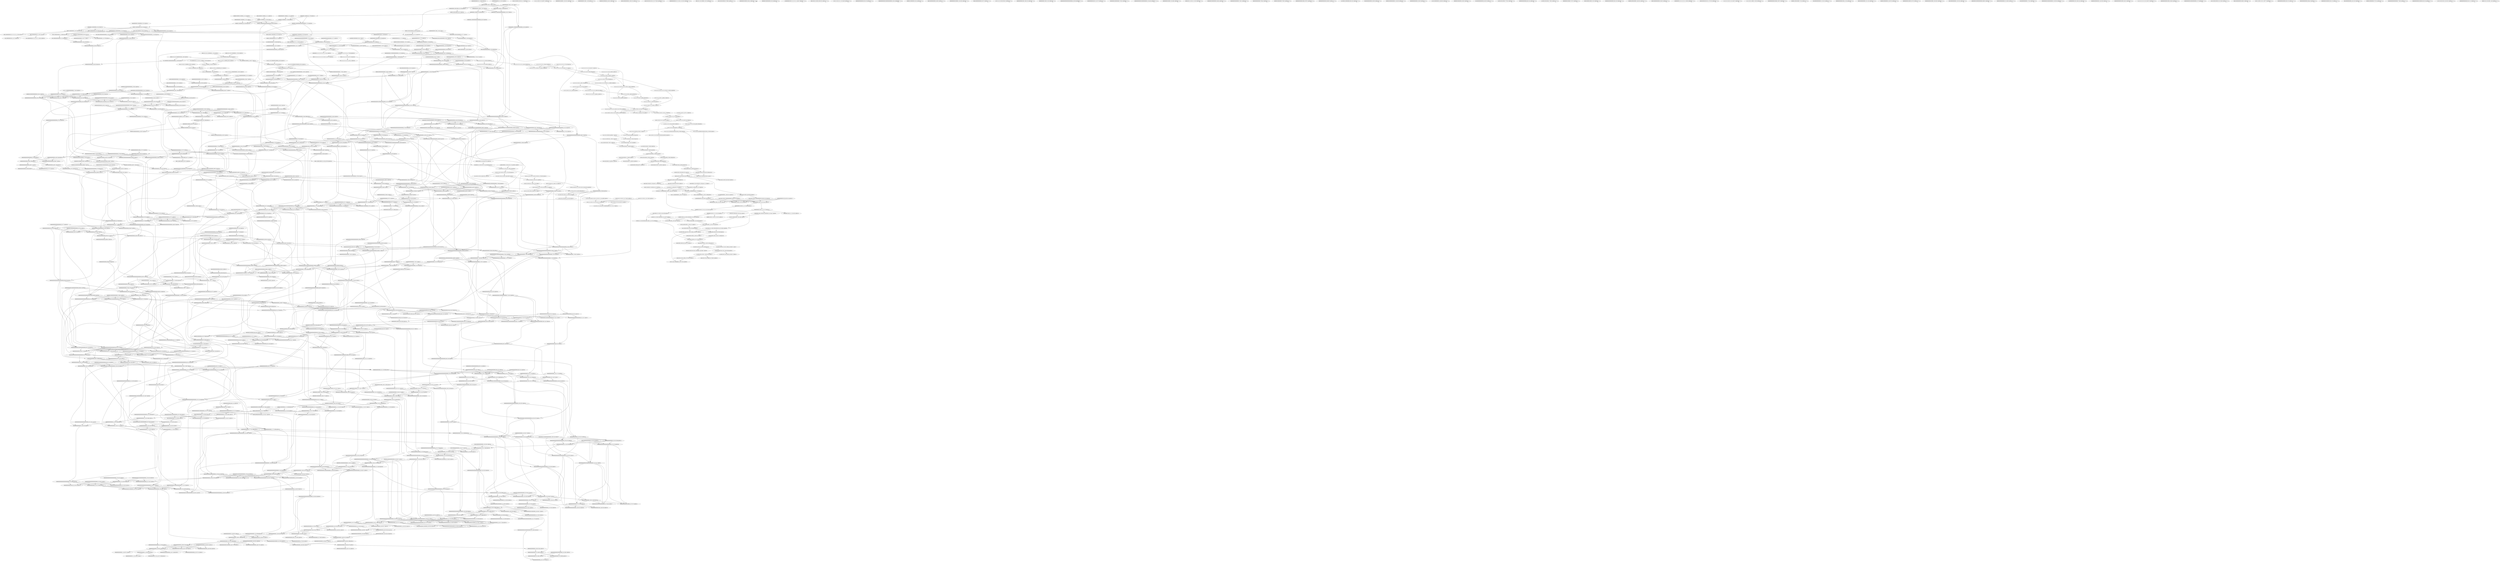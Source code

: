 digraph G {
    "0000002000000000_151-166:915-LEN:16" -> "000002000000000000_152-169:654-LEN:18";
    "0000002000000000_151-166:915-LEN:16" -> "0000020000000000_152-168:13-LEN:16";
    "000000000000000000000000000000_103-133:51-LEN:30" -> "000000000000000000000000000000_119-149:77-LEN:30";
    "000000000000000000000000000000_103-133:51-LEN:30" -> "0000000000000000_119-134:2695-LEN:16";
    "00000000001000000000000000_119-144:16-LEN:26" -> "0000000000000000000000000_130-156:15-LEN:25";
    "00000000001000000000000000_119-144:16-LEN:26" -> "000000000000000100000000000_130-156:16-LEN:27";
    "00000000001000000000000000_119-144:16-LEN:26" -> "00000000000000000000000000_130-156:173-LEN:26";
    "00000000001000000000000000_119-144:16-LEN:26" -> "0000000000000000_130-145:2762-LEN:16";
    "0000000000000000_124-139:2854-LEN:16" -> "000000000000000100000000_125-148:13-LEN:24";
    "0000000000000000_124-139:2854-LEN:16" -> "0000000000000000_125-140:2827-LEN:16";
    "0000000000000000_124-139:2854-LEN:16" -> "000000000000000000000000000000_125-155:56-LEN:30";
    "0000000000000000_147-162:1949-LEN:16" -> "00000000000000010000000_148-170:329-LEN:23";
    "0000000000000000_147-162:1949-LEN:16" -> "0000000000000000000000_148-170:31-LEN:22";
    "0000000000000000_147-162:1949-LEN:16" -> "0000000000000000_148-163:1433-LEN:16";
    "00000000000000000000000_118-141:58-LEN:23" -> "00000000000000000000000000000_127-156:59-LEN:29";
    "00000000000000000000000_118-141:58-LEN:23" -> "0000000000000000_127-142:2781-LEN:16";
    "1201111101111112_59-74:215-LEN:16" -> "201111101111112110100120100100_60-90:20-LEN:30";
    "1201111101111112_59-74:215-LEN:16" -> "201111101111112111010_60-80:186-LEN:21";
    "0100110100001100_93-111:13-LEN:16" -> "0100110100001100_93-111:13-LEN:16";
    "0000000000000000_40-55:1206-LEN:16" -> "0000000000000000_41-56:1187-LEN:16";
    "0000000000000000_40-55:1206-LEN:16" -> "0000000000000000000000_41-63:35-LEN:22";
    "1111111120111110_49-67:13-LEN:16" -> "1111111120111110_49-67:13-LEN:16";
    "000000000000000000000_31-52:69-LEN:21" -> "0000000000000000_37-53:36-LEN:16";
    "000000000000000000000_31-52:69-LEN:21" -> "0000000000000001_37-53:36-LEN:16";
    "0000000100000000_91-106:873-LEN:16" -> "0000001000000000000000_92-114:28-LEN:22";
    "0000000100000000_91-106:873-LEN:16" -> "0000001000000000_92-107:849-LEN:16";
    "0000000001000000_118-133:13-LEN:16" -> "0000000001000000_118-133:13-LEN:16";
    "0000000000000001000_37-56:32-LEN:19" -> "0000000000010001000000000000000_42-72:20-LEN:31";
    "0000000000000001000_37-56:32-LEN:19" -> "0000000000010000_42-57:1228-LEN:16";
    "0000000000000001000_37-56:32-LEN:19" -> "000000000001000000000000000_42-69:22-LEN:27";
    "0010000000000000_96-111:823-LEN:16" -> "0100000000000000_97-112:821-LEN:16";
    "0000000000000000_59-74:2430-LEN:16" -> "000000000000000000000000_60-84:53-LEN:24";
    "0000000000000000_59-74:2430-LEN:16" -> "0000000000000000_60-75:2430-LEN:16";
    "0000000000000000_58-73:2437-LEN:16" -> "0000000000000000_59-74:2430-LEN:16";
    "0000000000000000_58-73:2437-LEN:16" -> "000000000000000000000000000000_59-89:51-LEN:30";
    "0000000000000000_58-73:2437-LEN:16" -> "0000000000000002000000000000000_59-89:19-LEN:31";
    "000000000000000000000000000000_66-96:24-LEN:30" -> "0000000000000000_82-97:2733-LEN:16";
    "000000000000000000000000000000_66-96:24-LEN:30" -> "000000000000000000000000000000_82-112:39-LEN:30";
    "000000000000000000000000000000_66-96:24-LEN:30" -> "000000000000000100000000000000_82-112:27-LEN:30";
    "00000000000011000_1-18:20-LEN:17" -> "00000000000011000_1-18:20-LEN:17";
    "00000000000000000_35-52:46-LEN:17" -> "0000000000000000000000000000_37-65:20-LEN:28";
    "00000000000000000_35-52:46-LEN:17" -> "0000000000000001000000000000_37-65:32-LEN:28";
    "000000100000011000000_1-21:218-LEN:21" -> "1000000110000000_7-22:267-LEN:16";
    "0000000100000000_25-40:13-LEN:16" -> "0000000100000000_25-40:13-LEN:16";
    "0000000000000001_101-117:41-LEN:16" -> "0000000000000010_103-118:889-LEN:16";
    "0000000000000001_101-117:41-LEN:16" -> "000000000000001000000000000000_103-133:37-LEN:30";
    "0000000000000000_35-50:2530-LEN:16" -> "0000000000000001010000000000000_36-66:20-LEN:31";
    "0000000000000000_35-50:2530-LEN:16" -> "0000000000000000_36-52:59-LEN:16";
    "0000000000000000_35-50:2530-LEN:16" -> "0000000000000000_36-51:2495-LEN:16";
    "000000000000000100_37-55:19-LEN:18" -> "0000000000001000_41-56:1231-LEN:16";
    "000000000000000100_37-55:19-LEN:18" -> "0000000000001000000000000000_41-69:39-LEN:28";
    "00000000000100010000000000_3-29:17-LEN:26" -> "10001000000000000000_15-34:309-LEN:20";
    "0001100010000000_10-26:13-LEN:16" -> "00110001000000000000000_12-35:25-LEN:23";
    "0001100010000000_10-26:13-LEN:16" -> "0011000100000000_12-27:214-LEN:16";
    "0000000000000000_99-114:2678-LEN:16" -> "0000000000000000_100-116:68-LEN:16";
    "0000000000000000_99-114:2678-LEN:16" -> "0000000000000000_100-115:2657-LEN:16";
    "0000000000000000_99-114:2678-LEN:16" -> "0000000000000001000000000000000_100-130:16-LEN:31";
    "00000000000000010000000000000_37-66:26-LEN:29" -> "0100000000000000_52-67:1311-LEN:16";
    "00000000000000010000000000000_37-66:26-LEN:29" -> "01000000000000000_52-69:25-LEN:17";
    "10001000000000000000_15-34:309-LEN:20" -> "0000000000000000_20-35:1864-LEN:16";
    "10001000000000000000_15-34:309-LEN:20" -> "000000000000000000000000000000_20-50:70-LEN:30";
    "1111111111111011_34-49:211-LEN:16" -> "1111111111110111_35-50:198-LEN:16";
    "1111111111111011_34-49:211-LEN:16" -> "111111111111011111111111201111_35-65:18-LEN:30";
    "00000000000000010000_82-102:36-LEN:20" -> "00000000001000000000000000_88-114:19-LEN:26";
    "00000000000000010000_82-102:36-LEN:20" -> "0000000000100000_88-103:832-LEN:16";
    "0000000000000001_82-98:19-LEN:16" -> "000000000000001000_84-102:14-LEN:18";
    "0000000000000001_82-98:19-LEN:16" -> "0000000000000010_84-99:783-LEN:16";
    "000000000000000000000000000000_89-119:25-LEN:30" -> "000000000000000000000000000000_105-135:14-LEN:30";
    "000000000000000000000000000000_89-119:25-LEN:30" -> "0000000000000000_105-120:1741-LEN:16";
    "000000000000000000000000000_19-46:55-LEN:27" -> "000000000000000100_31-49:13-LEN:18";
    "000000000000000000000000000_19-46:55-LEN:27" -> "000000000000000000_31-49:53-LEN:18";
    "0000110111011100000001000_1-26:23-LEN:25" -> "011100000001000000_12-29:277-LEN:18";
    "0000110111011100000001000_1-26:23-LEN:25" -> "011100000001000000000000000_12-39:28-LEN:27";
    "000000000002000000000000000_57-84:15-LEN:27" -> "000000000000000000_69-87:72-LEN:18";
    "00000000000000100_33-49:392-LEN:17" -> "000000000000100000_35-52:396-LEN:18";
    "00001000000000000_109-125:13-LEN:17" -> "00001000000000000_109-125:13-LEN:17";
    "00000000000001000_1-18:46-LEN:17" -> "00000000000100010000000000_3-29:17-LEN:26";
    "00000000000001000_1-18:46-LEN:17" -> "00000000000100000000_3-23:48-LEN:20";
    "0001010011010010_89-105:239-LEN:16" -> "0010100110100100_90-106:13-LEN:16";
    "0001010011010010_89-105:239-LEN:16" -> "001010011010010111100_90-111:238-LEN:21";
    "0000000000000000_74-89:2548-LEN:16" -> "00000000000000010000000_75-97:16-LEN:23";
    "0000000000000000_74-89:2548-LEN:16" -> "0000000000000000000000_75-97:58-LEN:22";
    "0000000000000000_74-89:2548-LEN:16" -> "0000000000000000_75-90:2573-LEN:16";
    "0000110111011100000001_1-23:16-LEN:22" -> "111011100000001000_9-26:226-LEN:18";
    "01000000100000000_6-23:17-LEN:17" -> "0000001000000000_8-24:79-LEN:16";
    "0000000000000000_17-32:1517-LEN:16" -> "0000000000000000_18-33:1564-LEN:16";
    "0000000000000000000000000000_54-82:41-LEN:28" -> "0000000000000000_68-83:2317-LEN:16";
    "0000000000000000000000000000_54-82:41-LEN:28" -> "00000000000000000000000000000_68-97:38-LEN:29";
    "01110000100111111101111100000_1-29:185-LEN:29" -> "1111011111000000_15-30:247-LEN:16";
    "0011000000000000000_12-31:69-LEN:19" -> "0000000000000000000_16-35:105-LEN:19";
    "0000000000000000_68-84:119-LEN:16" -> "00000000000000000000000000_69-95:133-LEN:26";
    "10020100100210101110_137-158:13-LEN:20" -> "10020100100210101110_137-158:13-LEN:20";
    "0000000000000000000000000000_101-129:35-LEN:28" -> "0000000000000000_115-130:1694-LEN:16";
    "0000000000000000_128-143:2781-LEN:16" -> "000000000000000000000000000000_129-159:19-LEN:30";
    "0000000000000000_128-143:2781-LEN:16" -> "0000000000000000_129-144:2810-LEN:16";
    "0000000000000000_128-143:2781-LEN:16" -> "0000000000000001_129-144:13-LEN:16";
    "0000000000000002_141-157:15-LEN:16" -> "00000000000000200000000000_143-169:16-LEN:26";
    "0000000000000002_141-157:15-LEN:16" -> "00000000000000210000000_143-165:14-LEN:23";
    "0000000000000002_141-157:15-LEN:16" -> "0000000000000020_143-158:1043-LEN:16";
    "00000000000000000_54-71:76-LEN:17" -> "0000000000000000_57-72:2439-LEN:16";
    "00000000000000000_54-71:76-LEN:17" -> "0000000000000001000000000_57-81:14-LEN:25";
    "00000000000000000_54-71:76-LEN:17" -> "000000000000000000000000000_57-84:59-LEN:27";
    "000000000101000000000000000_108-134:16-LEN:27" -> "000000000000000000000000000000_120-150:31-LEN:30";
    "000000000101000000000000000_108-134:16-LEN:27" -> "0000000000000000_120-135:2818-LEN:16";
    "0000000000000000_71-86:2607-LEN:16" -> "0000000000000001000000000000000_72-102:19-LEN:31";
    "0000000000000000_71-86:2607-LEN:16" -> "0000000000000000000000000_72-97:122-LEN:25";
    "0000000000000000_71-86:2607-LEN:16" -> "0000000000000000_72-87:2524-LEN:16";
    "000000000000000000000000000_118-146:14-LEN:27" -> "000000000000000000000000_132-156:23-LEN:24";
    "000000000000000000000000000_118-146:14-LEN:27" -> "0000000000000000_132-147:2843-LEN:16";
    "000000000000000000000000000_118-146:14-LEN:27" -> "0000000000000001000_132-150:13-LEN:19";
    "000000000000000000_65-83:131-LEN:18" -> "0000000000000000_68-84:119-LEN:16";
    "000000000000000000_65-83:131-LEN:18" -> "0000000000000000000_68-88:15-LEN:19";
    "0000000000000000_142-157:1860-LEN:16" -> "0000000000000001_143-158:13-LEN:16";
    "0000000000000000_142-157:1860-LEN:16" -> "0000000000000000_143-158:1881-LEN:16";
    "0000000000000000_142-157:1860-LEN:16" -> "0000000000000000000_143-162:17-LEN:19";
    "000000000000000000000000000_54-81:18-LEN:27" -> "0000000000000001_67-82:13-LEN:16";
    "000000000000000000000000000_54-81:18-LEN:27" -> "0000000000000000_67-82:2310-LEN:16";
    "000000000000000000000000000_54-81:18-LEN:27" -> "00000000000000000_67-84:37-LEN:17";
    "11010010111100000000_98-117:318-LEN:20" -> "01011110000000000011_103-122:286-LEN:20";
    "11010010111100000000_98-117:318-LEN:20" -> "010111100000000001_103-121:16-LEN:18";
    "001100101111110011002010001100_119-149:14-LEN:30" -> "0110020100011002_135-150:362-LEN:16";
    "001100101111110011002010001100_119-149:14-LEN:30" -> "011002010001100101011102111000_135-165:21-LEN:30";
    "0000000000000000_22-37:1908-LEN:16" -> "00000000000000000000000_23-46:74-LEN:23";
    "0000000000000000_22-37:1908-LEN:16" -> "0000000000000000_23-38:1917-LEN:16";
    "0001010011010011_89-106:35-LEN:16" -> "0010100110100112000000000001100_90-124:16-LEN:31";
    "0001010011010011_89-106:35-LEN:16" -> "001010011010011000000000001100_90-124:19-LEN:30";
    "00000000000010111111010_112-135:13-LEN:23" -> "00000000000010111111010_112-135:13-LEN:23";
    "000000000000000000000000_82-106:41-LEN:24" -> "0000000000000000_92-107:1958-LEN:16";
    "000000000000000000000000_82-106:41-LEN:24" -> "0000000000000000000000_92-114:75-LEN:22";
    "000000000000000000000000_82-106:41-LEN:24" -> "0000000000000002000_92-110:13-LEN:19";
    "000000000000000000000000_82-106:41-LEN:24" -> "0000000000000001000000000100000_92-122:20-LEN:31";
    "00000010000000000000_17-36:385-LEN:20" -> "0100000000000000_22-37:392-LEN:16";
    "111101111112111010_62-80:16-LEN:18" -> "1011111121110100_66-81:212-LEN:16";
    "11000000000000000_14-31:35-LEN:17" -> "00000000000000000000000_16-39:62-LEN:23";
    "00000000001000000000000000_43-69:22-LEN:26" -> "0000000000000000000_54-73:50-LEN:19";
    "00000000000000000000000000000_85-114:78-LEN:29" -> "0000000000000000_99-115:110-LEN:16";
    "000110111101100000_2-20:13-LEN:18" -> "000110111101100000_2-20:13-LEN:18";
    "1000000000000000_55-70:13-LEN:16" -> "000000000000000000000000000000_56-86:49-LEN:30";
    "1000000000000000_55-70:13-LEN:16" -> "0000000000000000_56-71:2418-LEN:16";
    "0000000000000000_114-129:1681-LEN:16" -> "0000000000000000_115-130:1694-LEN:16";
    "0000000000002000_56-71:475-LEN:16" -> "000000000002000000000000000_57-84:15-LEN:27";
    "0000000000002000_56-71:475-LEN:16" -> "0000000000020000_57-72:476-LEN:16";
    "0000000000000000000_20-39:141-LEN:19" -> "0000000000000000_24-40:185-LEN:16";
    "00000001100000000000_6-26:19-LEN:20" -> "0011000000000000000_12-31:69-LEN:19";
    "00000001100000000000_6-26:19-LEN:20" -> "0011000000000000_12-27:876-LEN:16";
    "0000000000000000_97-112:1939-LEN:16" -> "0000000000000000_98-114:98-LEN:16";
    "0000000000000000_97-112:1939-LEN:16" -> "0000000000000000_98-113:1871-LEN:16";
    "0000000000000000_80-95:2678-LEN:16" -> "0000000000000000_81-96:2758-LEN:16";
    "0000000000000000_80-95:2678-LEN:16" -> "0000000000000001000000000000000_81-111:16-LEN:31";
    "0000000000000000_80-95:2678-LEN:16" -> "0000000000000000_81-97:46-LEN:16";
    "10012010010000100_79-96:14-LEN:17" -> "10012010010000100_79-96:14-LEN:17";
    "0000000000000000_89-104:2013-LEN:16" -> "0000000000000000_90-105:2031-LEN:16";
    "0000000000000000_89-104:2013-LEN:16" -> "0000000000000001_90-105:15-LEN:16";
    "0000000000000000_89-104:2013-LEN:16" -> "000000000000000000000000000000_90-120:17-LEN:30";
    "0000000000000000_57-72:2439-LEN:16" -> "0000000000000000_58-73:2437-LEN:16";
    "0000000000000000_57-72:2439-LEN:16" -> "0000000000000002000000_58-79:15-LEN:22";
    "0000000000000000_57-72:2439-LEN:16" -> "0000000000000001000000000000000_58-88:16-LEN:31";
    "0000000000000000_57-72:2439-LEN:16" -> "00000000000000000000000000_58-84:38-LEN:26";
    "0010100110100112000000000001100_90-124:16-LEN:31" -> "0000000000011000_110-125:16-LEN:16";
    "0010100110100112000000000001100_90-124:16-LEN:31" -> "0000000000011000_110-126:22-LEN:16";
    "0010100110100112000000000001100_90-124:16-LEN:31" -> "0000000000011001_110-125:347-LEN:16";
    "0000000000000000_54-69:2356-LEN:16" -> "000000000000000000000000000000_55-85:26-LEN:30";
    "0000000000000000_54-69:2356-LEN:16" -> "0000000000000000_55-70:2387-LEN:16";
    "000000000000000000_96-114:54-LEN:18" -> "00000000000000000_99-116:71-LEN:17";
    "0000000001000000_38-54:13-LEN:16" -> "0000000001000000_38-54:13-LEN:16";
    "0000000000000000_90-105:2031-LEN:16" -> "0000000000000000000000000_91-116:32-LEN:25";
    "0000000000000000_90-105:2031-LEN:16" -> "0000000000000000_91-106:2018-LEN:16";
    "00000000000011000_2-18:837-LEN:17" -> "0000000000110000_4-19:686-LEN:16";
    "00000000000011000_2-18:837-LEN:17" -> "000000000011000000000000000000_4-34:34-LEN:30";
    "00000000000011000_2-18:837-LEN:17" -> "00000000001100010000_4-23:194-LEN:20";
    "0000000000000000_31-46:3033-LEN:16" -> "0000000000000001_32-47:400-LEN:16";
    "0000000000000000_31-46:3033-LEN:16" -> "0000000000000000_32-47:2546-LEN:16";
    "0000000000000000_31-46:3033-LEN:16" -> "00000000000000000000_32-52:125-LEN:20";
    "0110000000000000_13-28:929-LEN:16" -> "11000000000000000_14-31:35-LEN:17";
    "0110000000000000_13-28:929-LEN:16" -> "1100000000000000_14-29:973-LEN:16";
    "00000000000001000000000000000_40-69:38-LEN:29" -> "0000000000000000_54-70:82-LEN:16";
    "01000000000000000_99-115:14-LEN:17" -> "000000000000000000000000000000_101-131:44-LEN:30";
    "01000000000000000_99-115:14-LEN:17" -> "0000000000000000_101-116:2692-LEN:16";
    "01000000000000000_99-115:14-LEN:17" -> "000000000000000100000000000000_101-131:28-LEN:30";
    "01000000000000000_99-115:14-LEN:17" -> "0000000000000001100000000000000_101-131:23-LEN:31";
    "1000000000000000_14-29:13-LEN:16" -> "0000000000000000_15-30:322-LEN:16";
    "00000000000000000000000000000_54-83:49-LEN:29" -> "00000000000000000_69-86:160-LEN:17";
    "00000000000000000000000000000_54-83:49-LEN:29" -> "0000000000000000_69-84:2634-LEN:16";
    "00000000000000000000000000000_54-83:49-LEN:29" -> "0000000000000001000000000000000_69-99:17-LEN:31";
    "01001201001000111_78-94:33-LEN:17" -> "0012010010001111_80-95:16-LEN:16";
    "01001201001000111_78-94:33-LEN:17" -> "0012010010001110_80-95:15-LEN:16";
    "0000000000000002000_52-71:14-LEN:19" -> "000000000002000000000000000_57-84:15-LEN:27";
    "0000000000000002000_52-71:14-LEN:19" -> "0000000000020000_57-72:476-LEN:16";
    "000000000000000000000000000000_129-159:19-LEN:30" -> "00000000000000000_145-162:47-LEN:17";
    "000000000000000000000000000000_129-159:19-LEN:30" -> "0000000000000000_145-160:1876-LEN:16";
    "1111111111111111_26-42:16-LEN:16" -> "11111111111111101011111_28-52:16-LEN:23";
    "1111111111111111_26-42:16-LEN:16" -> "11111111111111111110_28-47:211-LEN:20";
    "000000010000000000_8-25:16-LEN:18" -> "000000010000000000_8-25:16-LEN:18";
    "0000010000000000_112-127:909-LEN:16" -> "0000100000000000_113-128:923-LEN:16";
    "0000010000000000_112-127:909-LEN:16" -> "00001000000000000000_113-133:17-LEN:20";
    "0212110102121111111011101_98-122:114-LEN:25" -> "12111111101110101_108-124:17-LEN:17";
    "0212110102121111111011101_98-122:114-LEN:25" -> "1211111110111011101_108-126:88-LEN:19";
    "0000000000000000_113-128:1661-LEN:16" -> "0000000000000000_114-129:1681-LEN:16";
    "0000000000000000_113-128:1661-LEN:16" -> "0000000000000000000_114-133:72-LEN:19";
    "1000000000000000_30-45:13-LEN:16" -> "0000000000000000_31-46:3033-LEN:16";
    "1000000000000000_30-45:13-LEN:16" -> "000000000000000000000_31-52:50-LEN:21";
    "00000000000001000000000000000_104-133:38-LEN:29" -> "0000000000000000_118-134:124-LEN:16";
    "1100000000010011111111111_14-38:17-LEN:25" -> "1100000000010011111111111_14-38:17-LEN:25";
    "00000001000000000000000_118-140:17-LEN:23" -> "0000000000000000_126-141:2766-LEN:16";
    "00000001000000000000000_118-140:17-LEN:23" -> "000000000000000000000000000000_126-156:110-LEN:30";
    "00000001000000000000000_118-140:17-LEN:23" -> "0000000000000001000000000000000_126-156:17-LEN:31";
    "0000000000000000_41-56:1187-LEN:16" -> "0000000000000000_42-57:1195-LEN:16";
    "0000000000000000_41-56:1187-LEN:16" -> "000000000000000000000000000_42-69:21-LEN:27";
    "0000000000000000_68-83:2317-LEN:16" -> "00000000000000000_69-86:160-LEN:17";
    "0000000000000000_68-83:2317-LEN:16" -> "0000000000000000_69-84:2634-LEN:16";
    "0000000000000000_68-83:2317-LEN:16" -> "0000000000000001000000000000000_69-99:17-LEN:31";
    "0010000000000000_115-130:935-LEN:16" -> "01000000000000000_116-133:22-LEN:17";
    "0010000000000000_115-130:935-LEN:16" -> "0100000000000000_116-131:937-LEN:16";
    "0000000001000000000000000_89-114:16-LEN:25" -> "0000000000000000_100-116:68-LEN:16";
    "0000000001000000000000000_89-114:16-LEN:25" -> "0000000000000000_100-115:2657-LEN:16";
    "0000000001000000000000000_89-114:16-LEN:25" -> "0000000000000001000000000000000_100-130:16-LEN:31";
    "00000000000000000000000000_54-80:76-LEN:26" -> "000000000000000000000000000000_66-96:24-LEN:30";
    "00000000000000000000000000_54-80:76-LEN:26" -> "0000000000000000_66-81:2345-LEN:16";
    "0100000000000000_52-67:1311-LEN:16" -> "1000000000000000_53-69:22-LEN:16";
    "0100000000000000_52-67:1311-LEN:16" -> "1000000000000000_53-68:1321-LEN:16";
    "0000000000000001000000000000000_22-52:19-LEN:31" -> "00000000000000000000000000000_38-67:79-LEN:29";
    "0000000000000001000000000000000_22-52:19-LEN:31" -> "0000000000000001_38-53:1251-LEN:16";
    "0000000000000001000000000000000_22-52:19-LEN:31" -> "0000000000000000_38-53:1212-LEN:16";
    "0000000000000000000_48-67:38-LEN:19" -> "0000000000000000_53-69:26-LEN:16";
    "0000000000000000000_48-67:38-LEN:19" -> "0000000000000000_53-68:1037-LEN:16";
    "0000000000000000000_48-67:38-LEN:19" -> "0000000000000002_53-68:437-LEN:16";
    "1100000000000000_23-38:352-LEN:16" -> "1000000000000000_24-39:374-LEN:16";
    "0000000000100000_43-58:1226-LEN:16" -> "0000000001000000_44-59:1214-LEN:16";
    "0000000000100000_43-58:1226-LEN:16" -> "0000000001000000000000000_44-69:22-LEN:25";
    "1100120100100010_78-93:15-LEN:16" -> "100120100100010100_79-96:284-LEN:18";
    "0001000000000000000_50-69:36-LEN:19" -> "00000000000000000000000000_54-80:76-LEN:26";
    "0000000000000000000000000000_37-65:20-LEN:28" -> "0000000000000000_51-66:1444-LEN:16";
    "00000000000000000_99-116:71-LEN:17" -> "0000000000000000000000000_101-126:43-LEN:25";
    "00000000000000000_99-116:71-LEN:17" -> "0000000000000001000000000_101-126:21-LEN:25";
    "0001100000000011111_11-29:222-LEN:19" -> "10000000001111111_15-31:265-LEN:17";
    "00000000001000000000000000_88-114:19-LEN:26" -> "00000000000000000_99-116:64-LEN:17";
    "0000000000000000_24-40:84-LEN:16" -> "0000000000000000000_25-44:100-LEN:19";
    "00010100111010010_89-105:13-LEN:17" -> "00010100111010010_89-105:13-LEN:17";
    "0000000000000001000000000000_37-65:32-LEN:28" -> "0010000000000000_51-66:1295-LEN:16";
    "00000000000000010000000_82-105:25-LEN:23" -> "0000000100000000_91-106:873-LEN:16";
    "00000000000001000000000000_33-59:14-LEN:26" -> "001000000000000000_45-62:372-LEN:18";
    "1101111110111111_132-148:15-LEN:16" -> "1101111110111111_132-148:15-LEN:16";
    "0000000000000000_25-40:2816-LEN:16" -> "0000000000000000_26-41:2835-LEN:16";
    "0000000000000000_25-40:2816-LEN:16" -> "00000000000000000000000000_26-52:77-LEN:26";
    "0000000000000000_50-65:1416-LEN:16" -> "0000000000000000_51-66:1444-LEN:16";
    "00000000000000000000000000000_37-66:29-LEN:29" -> "0000000000000000_52-67:1455-LEN:16";
    "00000000000000000000000000000_37-66:29-LEN:29" -> "00000000000000000_52-69:21-LEN:17";
    "000000000000000000000000000000_55-85:26-LEN:30" -> "0000000000000000_71-86:2607-LEN:16";
    "000000000000000000000000000000_55-85:26-LEN:30" -> "000000000000000100000000000_71-97:22-LEN:27";
    "000000000000000000000000000000_55-85:26-LEN:30" -> "00000000000000000000000000_71-97:56-LEN:26";
    "1000000000000000_19-35:14-LEN:16" -> "0000000000000000000_20-39:61-LEN:19";
    "0000000000000000000000000_91-116:32-LEN:25" -> "00000000000000010000_101-121:16-LEN:20";
    "0000000000000000000000000_91-116:32-LEN:25" -> "00000000000000000000_101-121:15-LEN:20";
    "000001000000000000000_69-89:14-LEN:21" -> "00000000000000010000000_75-97:16-LEN:23";
    "000001000000000000000_69-89:14-LEN:21" -> "0000000000000000000000_75-97:58-LEN:22";
    "000001000000000000000_69-89:14-LEN:21" -> "0000000000000000_75-90:2573-LEN:16";
    "0000000000000000_99-116:13-LEN:16" -> "0000000000000000_99-116:13-LEN:16";
    "111111111101111111111120111110_37-67:15-LEN:30" -> "111111120111110111112111010012_53-83:20-LEN:30";
    "111111111101111111111120111110_37-67:15-LEN:30" -> "11111112011111000_53-70:22-LEN:17";
    "111111111101111111111120111110_37-67:15-LEN:30" -> "1111111201111101111_53-71:179-LEN:19";
    "0000000001000000_89-104:844-LEN:16" -> "0000000010000000_90-105:855-LEN:16";
    "00000000000000100000000000000_24-52:16-LEN:29" -> "00000000000000100000000000000_24-52:16-LEN:29";
    "1100201000110021_136-151:349-LEN:16" -> "1002010001100210_137-152:383-LEN:16";
    "000000000000000000000000000000_119-149:77-LEN:30" -> "0000000000000002000000_135-156:16-LEN:22";
    "000000000000000000000000000000_119-149:77-LEN:30" -> "000000000000000000000_135-156:51-LEN:21";
    "000000000000000000000000000000_119-149:77-LEN:30" -> "0000000000000000_135-150:2877-LEN:16";
    "0000000000000000_63-78:2319-LEN:16" -> "000000000000000000000000000000_64-94:26-LEN:30";
    "0000000000000000_63-78:2319-LEN:16" -> "0000000000000000_64-79:2367-LEN:16";
    "0000000000000000_63-78:2319-LEN:16" -> "0000000000000001_64-79:13-LEN:16";
    "00000000000000000000000000000_16-45:17-LEN:29" -> "0000000000000000_31-46:3033-LEN:16";
    "00000000000000000000000000000_16-45:17-LEN:29" -> "000000000000000000000_31-52:50-LEN:21";
    "1111111111111101_33-48:198-LEN:16" -> "1111111111111011_34-49:211-LEN:16";
    "0000000000000000_123-138:2818-LEN:16" -> "0000000000000000_124-139:2854-LEN:16";
    "0000000000000000_123-138:2818-LEN:16" -> "000000000000000000000000000000_124-154:62-LEN:30";
    "0111121110100120_69-84:17-LEN:16" -> "1111211101001201_70-85:203-LEN:16";
    "0110020100011002_135-150:362-LEN:16" -> "1100201000110021_136-151:349-LEN:16";
    "0110020100011002_135-150:362-LEN:16" -> "11002010001100201_136-153:13-LEN:17";
    "0000000000010001000000000000000_42-72:20-LEN:31" -> "0000000000000000_58-73:2437-LEN:16";
    "0000000000010001000000000000000_42-72:20-LEN:31" -> "0000000000000002000000_58-79:15-LEN:22";
    "0000000000010001000000000000000_42-72:20-LEN:31" -> "0000000000000001000000000000000_58-88:16-LEN:31";
    "0000000000010001000000000000000_42-72:20-LEN:31" -> "00000000000000000000000000_58-84:38-LEN:26";
    "0000001100000000_8-24:14-LEN:16" -> "0000001100000000_8-24:14-LEN:16";
    "0000000000000000_111-126:1670-LEN:16" -> "000000000000000000000_112-133:29-LEN:21";
    "0000000000000000_111-126:1670-LEN:16" -> "0000000000000000_112-127:1679-LEN:16";
    "0000010000000000_48-63:1215-LEN:16" -> "0000100000000000_49-64:1245-LEN:16";
    "0000010000000000_48-63:1215-LEN:16" -> "00001000000000000_49-66:13-LEN:17";
    "000000000000110000000000_1-25:18-LEN:24" -> "000110000000000000000000_11-35:39-LEN:24";
    "000000000000110000000000_1-25:18-LEN:24" -> "0001100000000000_11-26:883-LEN:16";
    "0000000000000000000000000000_118-146:62-LEN:28" -> "000000000000000000000000_132-156:23-LEN:24";
    "0000000000000000000000000000_118-146:62-LEN:28" -> "0000000000000000_132-147:2843-LEN:16";
    "0000000000000000000000000000_118-146:62-LEN:28" -> "0000000000000001000_132-150:13-LEN:19";
    "000000000000000000000000000000_54-84:57-LEN:30" -> "0000000000000001_70-85:13-LEN:16";
    "000000000000000000000000000000_54-84:57-LEN:30" -> "000000000000000000000000000_70-97:65-LEN:27";
    "000000000000000000000000000000_54-84:57-LEN:30" -> "0000000000000000_70-85:2638-LEN:16";
    "0000000000000010_39-54:1271-LEN:16" -> "00000000000001000000000000000_40-69:38-LEN:29";
    "0000000000000010_39-54:1271-LEN:16" -> "0000000000000100_40-55:1253-LEN:16";
    "0000000000000000_87-102:1972-LEN:16" -> "0000000000000000_88-103:2005-LEN:16";
    "0000000000000000_87-102:1972-LEN:16" -> "00000000000000000000000000_88-114:47-LEN:26";
    "0000000000000000_87-102:1972-LEN:16" -> "000000000000000100000000000000_88-117:19-LEN:30";
    "0000000000000110_1-16:643-LEN:16" -> "00000000000011000_2-18:837-LEN:17";
    "0000000000000001_32-47:400-LEN:16" -> "00000000000000100_33-49:392-LEN:17";
    "0000000000000001_32-47:400-LEN:16" -> "0000000000000010000_33-52:14-LEN:19";
    "0000000000000000_88-103:2005-LEN:16" -> "000000000000000000000000000000_89-119:25-LEN:30";
    "0000000000000000_88-103:2005-LEN:16" -> "0000000000000000_89-104:2013-LEN:16";
    "0000000000000000_88-103:2005-LEN:16" -> "00000000000000010_89-105:13-LEN:17";
    "00110001000000000000000_12-35:25-LEN:23" -> "0000000000000000000_20-39:141-LEN:19";
    "00000000000000000_50-67:55-LEN:17" -> "00000000000000000_52-69:36-LEN:17";
    "00000000000000000_50-67:55-LEN:17" -> "0000000000000002000000000000_52-80:21-LEN:28";
    "00000000000000000_52-69:45-LEN:17" -> "0000000000000000_54-70:82-LEN:16";
    "0000000000000000000_82-101:41-LEN:19" -> "0000000000000000_87-102:1972-LEN:16";
    "0000000000000000000_82-101:41-LEN:19" -> "000000000000000000000000000_87-114:71-LEN:27";
    "00001000000000000_43-60:13-LEN:17" -> "00001000000000000_43-60:13-LEN:17";
    "000000000001000000_118-136:13-LEN:18" -> "000000000001000000_118-136:13-LEN:18";
    "000110000000000000000000_11-35:39-LEN:24" -> "0000000000000000000_20-39:61-LEN:19";
    "00000000000000000000_82-102:94-LEN:20" -> "0000000000000000_88-103:2005-LEN:16";
    "00000000000000000000_82-102:94-LEN:20" -> "00000000000000000000000000_88-114:47-LEN:26";
    "00000000000000000000_82-102:94-LEN:20" -> "000000000000000100000000000000_88-117:19-LEN:30";
    "0000011000000000000_8-27:53-LEN:19" -> "0110000000000000_13-28:929-LEN:16";
    "00000000000000000000_142-162:14-LEN:20" -> "00000000000000010000000_148-170:329-LEN:23";
    "00000000000000000000_142-162:14-LEN:20" -> "0000000000000000000000_148-170:31-LEN:22";
    "00000000000000000000_142-162:14-LEN:20" -> "0000000000000000_148-163:1433-LEN:16";
    "0000000001100000_5-20:693-LEN:16" -> "00000000110000000000000000000_6-35:25-LEN:29";
    "0000000001100000_5-20:693-LEN:16" -> "0000000011000000_6-21:795-LEN:16";
    "001000000000000000_96-114:20-LEN:18" -> "00000000000000000_99-116:71-LEN:17";
    "00000000000000010_37-54:24-LEN:17" -> "00000000000001000000000000000_40-69:38-LEN:29";
    "00000000000000010_37-54:24-LEN:17" -> "0000000000000100_40-55:1253-LEN:16";
    "00001000000000000_81-97:13-LEN:17" -> "00001000000000000_81-97:13-LEN:17";
    "0001000000000000000_16-35:16-LEN:19" -> "0000000000000000_20-36:57-LEN:16";
    "000000000000000000_34-52:43-LEN:18" -> "000000000000000100000000000_37-64:25-LEN:27";
    "000000000000000000_34-52:43-LEN:18" -> "000000000000000000000_37-58:14-LEN:21";
    "000000000000000000000_37-58:19-LEN:21" -> "0000000000000000_44-59:1049-LEN:16";
    "000000000000000000000_37-58:19-LEN:21" -> "000000000000000111000010000_44-71:110-LEN:27";
    "000000000000000000000_37-58:19-LEN:21" -> "0000000000000000000000000_44-69:21-LEN:25";
    "00000000000000000000000_23-46:74-LEN:23" -> "000000000000000000000_31-52:69-LEN:21";
    "00000000000000000000000_23-46:74-LEN:23" -> "0000000000000001000000_31-53:17-LEN:22";
    "00000000000100000000_3-23:48-LEN:20" -> "0000001000000000_8-24:79-LEN:16";
    "000000000000000000000000000000_120-150:31-LEN:30" -> "00000000000000010_136-152:13-LEN:17";
    "000000000000000000000000000000_120-150:31-LEN:30" -> "00000000000000000000_136-156:70-LEN:20";
    "000000000000000000000000000000_120-150:31-LEN:30" -> "0000000000000000_136-151:2835-LEN:16";
    "00000000000000000_116-133:35-LEN:17" -> "0000000000000000000000000000_118-146:62-LEN:28";
    "00000000000000000000000000000_127-156:59-LEN:29" -> "0000000000000002_141-157:15-LEN:16";
    "00000000000000000000000000000_127-156:59-LEN:29" -> "0000000000000000_141-157:49-LEN:16";
    "00000002000000000_61-77:455-LEN:17" -> "00000200000000000_63-79:440-LEN:17";
    "00000002000000000_61-77:455-LEN:17" -> "000002000000000000000_63-84:16-LEN:21";
    "00000000000000000_145-162:47-LEN:17" -> "0000000000000000000_147-166:20-LEN:19";
    "00000000000000000_145-162:47-LEN:17" -> "0000000000000001000_147-166:16-LEN:19";
    "1101111111110100_65-81:13-LEN:16" -> "1101111111110100_65-81:13-LEN:16";
    "000000000000000000000000_39-63:26-LEN:24" -> "000000000000000000000_48-69:36-LEN:21";
    "0000100000000000_113-128:923-LEN:16" -> "0001000000000000_114-129:921-LEN:16";
    "0000100000000000_113-128:923-LEN:16" -> "0001000000000000000_114-133:48-LEN:19";
    "00000000000000000000000000_71-97:155-LEN:26" -> "00000000000000000_82-99:114-LEN:17";
    "00000000000000000000000000_71-97:155-LEN:26" -> "00000000000000010_82-99:46-LEN:17";
    "1111011110000000000000_15-37:18-LEN:22" -> "1100000000000000_23-38:352-LEN:16";
    "0000000000000000_110-125:1688-LEN:16" -> "0000000000000000_111-126:1670-LEN:16";
    "0000000000000000_110-125:1688-LEN:16" -> "0000000000000000000000_111-133:40-LEN:22";
    "0000000000001000_108-123:13-LEN:16" -> "0000000000001000_108-123:13-LEN:16";
    "110010111111010100201000110021_121-151:28-LEN:30" -> "1002010001100210_137-152:383-LEN:16";
    "0000000000000000_100-116:68-LEN:16" -> "00000000000000000000000000000_101-130:37-LEN:29";
    "0000000000000000_100-116:68-LEN:16" -> "00000000000000010000000000000_101-130:22-LEN:29";
    "0000000000000000000_69-88:40-LEN:19" -> "0000000000000000_74-89:2548-LEN:16";
    "0000000000000000000_69-88:40-LEN:19" -> "00000000000000000000000_74-97:42-LEN:23";
    "0000000000000000000_69-88:40-LEN:19" -> "0000000000000001000000000000000_74-104:22-LEN:31";
    "0000000000011000_2-18:15-LEN:16" -> "0000000000011000_2-18:15-LEN:16";
    "201111101111112110100120100100_60-90:20-LEN:30" -> "11010012010010001_76-92:297-LEN:17";
    "00000000000000000000000000_23-50:20-LEN:26" -> "00000000000000000000000000_23-50:20-LEN:26";
    "000000000000000200000_52-73:14-LEN:21" -> "0000000002000000_59-74:478-LEN:16";
    "0000001000000000000000_17-39:21-LEN:22" -> "0000000000000000_24-40:111-LEN:16";
    "1111111101111111111112_39-60:181-LEN:22" -> "1011111111111121111_46-64:14-LEN:19";
    "1111111101111111111112_39-60:181-LEN:22" -> "101111111111112011_46-63:189-LEN:18";
    "0000000000000000_126-141:2766-LEN:16" -> "00000000000000000000000000000_127-156:59-LEN:29";
    "0000000000000000_126-141:2766-LEN:16" -> "0000000000000000_127-142:2781-LEN:16";
    "000000000000000100000000_37-61:19-LEN:24" -> "0000001000000000_47-62:1201-LEN:16";
    "00000000000000000_99-116:140-LEN:17" -> "000000000000000100000000000_101-128:53-LEN:27";
    "00000000000000000_99-116:140-LEN:17" -> "000000000000000000000000000_101-128:96-LEN:27";
    "11011100000010000000000000_10-36:14-LEN:26" -> "0100000000000000_22-37:392-LEN:16";
    "0000000000001000_122-137:13-LEN:16" -> "0000000000001000_122-137:13-LEN:16";
    "0110111101100000001000000_4-29:16-LEN:25" -> "1000000010000000_15-30:333-LEN:16";
    "000000000000000000000000000000_83-113:63-LEN:30" -> "0000000000000000_99-114:2678-LEN:16";
    "000000000000000000000000000000_83-113:63-LEN:30" -> "0000000000000001_99-114:13-LEN:16";
    "000000000000000000000000000000_83-113:63-LEN:30" -> "00000000000000000_99-116:62-LEN:17";
    "000000000000000000_118-136:75-LEN:18" -> "0000000000000000_122-137:2803-LEN:16";
    "000000000000000000_118-136:75-LEN:18" -> "000000000000000000000000000000_122-152:61-LEN:30";
    "1111111111201111_50-65:194-LEN:16" -> "1111111112011111_51-66:211-LEN:16";
    "0000000000000002_52-68:18-LEN:16" -> "0000000000000020_54-69:457-LEN:16";
    "0000001100111111010110020100_115-144:20-LEN:28" -> "1110101100201001_130-146:15-LEN:16";
    "0000001100111111010110020100_115-144:20-LEN:28" -> "11101011002010001_130-146:293-LEN:17";
    "0000000000020000_57-72:476-LEN:16" -> "00000000002000000000000000_58-84:14-LEN:26";
    "0000000000020000_57-72:476-LEN:16" -> "0000000000200000_58-73:466-LEN:16";
    "0000000000001100_109-124:14-LEN:16" -> "0000000000011000_110-125:16-LEN:16";
    "0000000000001100_109-124:14-LEN:16" -> "0000000000011000_110-126:22-LEN:16";
    "0000000000001100_109-124:14-LEN:16" -> "0000000000011001_110-125:347-LEN:16";
    "0000000000000000_53-69:26-LEN:16" -> "00000000000000000000000000000_54-83:49-LEN:29";
    "000000000000000000000000000000_105-135:14-LEN:30" -> "0000000000000001000000000000000_121-151:17-LEN:31";
    "000000000000000000000000000000_105-135:14-LEN:30" -> "000000000000000000000000000000_121-151:49-LEN:30";
    "000000000000000000000000000000_105-135:14-LEN:30" -> "0000000000000000_121-136:2788-LEN:16";
    "00000000000000000_14-31:13-LEN:17" -> "00000000000000000000000_16-39:62-LEN:23";
    "0000000000000000_85-100:2010-LEN:16" -> "000000000000000100000_86-106:14-LEN:21";
    "0000000000000000_85-100:2010-LEN:16" -> "0000000000000002_86-101:13-LEN:16";
    "0000000000000000_85-100:2010-LEN:16" -> "0000000000000000_86-101:2006-LEN:16";
    "0000000000000000_85-100:2010-LEN:16" -> "0000000000000000000000000000_86-114:31-LEN:28";
    "0000000000000000_44-59:1049-LEN:16" -> "000000000000000000000000_45-69:17-LEN:24";
    "0000000000000000_44-59:1049-LEN:16" -> "0000000000000000_45-60:1059-LEN:16";
    "00000000010000000000_73-92:13-LEN:20" -> "00000000010000000000_73-92:13-LEN:20";
    "0000000000000000_33-48:2589-LEN:16" -> "000000000000000000_34-52:43-LEN:18";
    "0000000000000000_33-48:2589-LEN:16" -> "0000000000000000_34-49:2539-LEN:16";
    "0000000000000000_33-48:2589-LEN:16" -> "0000000000000001000100000000000_34-64:18-LEN:31";
    "1000000000000000_98-114:14-LEN:16" -> "00000000000000000_99-116:57-LEN:17";
    "0000000010000000_45-60:1228-LEN:16" -> "0000000100000000_46-61:1194-LEN:16";
    "0000000010000000_45-60:1228-LEN:16" -> "00000001000000000000000_46-69:37-LEN:23";
    "0100000000000000_97-112:821-LEN:16" -> "1000000000000000_98-114:44-LEN:16";
    "0100000000000000_97-112:821-LEN:16" -> "1000000000000000_98-113:806-LEN:16";
    "00001000001100000000_3-23:18-LEN:20" -> "0000011000000000000_8-27:53-LEN:19";
    "000000000000000200000000_141-165:16-LEN:24" -> "0000002000000000_151-166:915-LEN:16";
    "000000000000001000000000000000_116-145:18-LEN:30" -> "00000000000000000000000_131-154:13-LEN:23";
    "000000000000001000000000000000_116-145:18-LEN:30" -> "0000000000000000_131-146:2785-LEN:16";
    "0000000000000000_30-45:3073-LEN:16" -> "0000000000000000_31-46:3033-LEN:16";
    "0000000000000000_30-45:3073-LEN:16" -> "000000000000000000000_31-52:50-LEN:21";
    "011100000001000000_12-29:277-LEN:18" -> "1000000010000000_15-30:333-LEN:16";
    "11101011011111011101_74-93:104-LEN:20" -> "0110111110111011111021211010212_79-109:16-LEN:31";
    "11101011011111011101_74-93:104-LEN:20" -> "011011111011101011102121_79-102:84-LEN:24";
    "0000000000001001000000000000_38-65:14-LEN:28" -> "0010000000000000_51-66:1295-LEN:16";
    "11120111110111111_57-73:209-LEN:17" -> "1201111101111112_59-74:215-LEN:16";
    "11120111110111111_57-73:209-LEN:17" -> "12011111011111111_59-76:14-LEN:17";
    "01100010000000000_13-29:246-LEN:17" -> "10001000000000000000_15-34:309-LEN:20";
    "000000000000000000000000_69-93:88-LEN:24" -> "0000000000000001000_79-97:17-LEN:19";
    "000000000000000000000000_69-93:88-LEN:24" -> "000000000000000000000000000000_79-109:19-LEN:30";
    "000000000000000000000000_69-93:88-LEN:24" -> "0000000000000000_79-94:2703-LEN:16";
    "1111111111120111_49-64:188-LEN:16" -> "1111111111201111_50-65:194-LEN:16";
    "0000001000000000000000_54-75:13-LEN:22" -> "0000000000000001_61-76:14-LEN:16";
    "0000001000000000000000_54-75:13-LEN:22" -> "0000000000000000_61-76:2385-LEN:16";
    "0000001000000000000000_54-75:13-LEN:22" -> "00000000000000000000000_61-84:75-LEN:23";
    "01000000000000000_27-43:13-LEN:17" -> "0000000000000000_29-44:2972-LEN:16";
    "01000000000000000_27-43:13-LEN:17" -> "00000000000000000000000_29-52:84-LEN:23";
    "01000000000000000_27-43:13-LEN:17" -> "000000000000000100000000_29-52:14-LEN:24";
    "0000000000000000_116-131:1712-LEN:16" -> "0000000000000000_117-132:1696-LEN:16";
    "0000000000000000_116-131:1712-LEN:16" -> "0000000000000001000000000000000_117-147:19-LEN:31";
    "0000000000000000_116-131:1712-LEN:16" -> "0000000000000000_117-133:52-LEN:16";
    "000000000000000000000000_73-97:59-LEN:24" -> "000000000000000000000_82-103:41-LEN:21";
    "000000000000000000000000_73-97:59-LEN:24" -> "000000000000000100000_82-103:20-LEN:21";
    "111111111111111101_29-48:14-LEN:18" -> "1111111111111011_34-49:211-LEN:16";
    "0000000000000000_140-156:62-LEN:16" -> "0000000000000000000000000_141-166:28-LEN:25";
    "0000000000000000_140-156:62-LEN:16" -> "00000000000000020000000000000_141-170:24-LEN:29";
    "001000000000000000_48-65:13-LEN:18" -> "0000000000000000_51-66:1444-LEN:16";
    "0000000000000000000000_86-108:15-LEN:22" -> "0000000000000001000000000_94-118:20-LEN:25";
    "0000000000000000000000_86-108:15-LEN:22" -> "0000000000000000_94-109:1987-LEN:16";
    "0000000110000000_7-22:843-LEN:16" -> "0000001100000000_8-23:1092-LEN:16";
    "0000000110000000_7-22:843-LEN:16" -> "000000110000000000000000000000_8-38:43-LEN:30";
    "0000000000000000_104-119:1741-LEN:16" -> "000000000000000000000000000000_105-135:14-LEN:30";
    "0000000000000000_104-119:1741-LEN:16" -> "0000000000000000_105-120:1741-LEN:16";
    "00000000100000000_39-55:376-LEN:17" -> "0000001000000000000_41-59:375-LEN:19";
    "00000000100000000_39-55:376-LEN:17" -> "0000001000000000000000_41-63:13-LEN:22";
    "00000000000000000_99-116:64-LEN:17" -> "00000000000000000_101-118:47-LEN:17";
    "00000000000000000_99-116:64-LEN:17" -> "00000000000000010_101-118:17-LEN:17";
    "1211111110111011101_108-126:88-LEN:19" -> "11111011101110101_112-128:102-LEN:17";
    "0111111111120111_49-64:13-LEN:16" -> "1111111111201111_50-65:194-LEN:16";
    "0000000000000000_102-117:1793-LEN:16" -> "000000000000000000000000000000_103-133:51-LEN:30";
    "0000000000000000_102-117:1793-LEN:16" -> "0000000000000000_103-118:1780-LEN:16";
    "0000000000000001000000000000000_54-84:18-LEN:31" -> "0000000000000001_70-85:13-LEN:16";
    "0000000000000001000000000000000_54-84:18-LEN:31" -> "000000000000000000000000000_70-97:65-LEN:27";
    "0000000000000001000000000000000_54-84:18-LEN:31" -> "0000000000000000_70-85:2638-LEN:16";
    "11110000000000000_21-37:336-LEN:17" -> "1100000000000000_23-38:352-LEN:16";
    "0020000000000000_66-81:445-LEN:16" -> "02000000000000000_67-84:19-LEN:17";
    "0020000000000000_66-81:445-LEN:16" -> "02000000000000000_67-83:423-LEN:17";
    "0000000000000000_20-35:1864-LEN:16" -> "0000000000000000_21-36:1879-LEN:16";
    "0000000000000000_20-35:1864-LEN:16" -> "000000000000000000000000000000_21-51:55-LEN:30";
    "000000000000001000000000000_123-149:13-LEN:27" -> "000000000000001000000000000_123-149:13-LEN:27";
    "0011000000000000_12-27:876-LEN:16" -> "0110000000000000_13-28:929-LEN:16";
    "0000000000000000000_16-35:21-LEN:19" -> "0000000000000000000_20-39:42-LEN:19";
    "0000000000000000_82-97:2733-LEN:16" -> "000000000000000000000000000000_83-113:63-LEN:30";
    "0000000000000000_82-97:2733-LEN:16" -> "0000000000000001_83-98:776-LEN:16";
    "0000000000000000_82-97:2733-LEN:16" -> "0000000000000000_83-98:1960-LEN:16";
    "000000001000000000000000_45-69:17-LEN:24" -> "000000000000000000000_54-75:42-LEN:21";
    "00000000000000010000000000_101-127:21-LEN:26" -> "0000100000000000_113-128:923-LEN:16";
    "00000000000000010000000000_101-127:21-LEN:26" -> "00001000000000000000_113-133:17-LEN:20";
    "0000000000000000000000000_101-126:43-LEN:25" -> "000000000000000000000_112-133:29-LEN:21";
    "0000000000000000000000000_101-126:43-LEN:25" -> "0000000000000000_112-127:1679-LEN:16";
    "0000001000000000_47-62:1201-LEN:16" -> "0000010000000000_48-63:1215-LEN:16";
    "0000001000000000_47-62:1201-LEN:16" -> "000001000000000000000_48-69:30-LEN:21";
    "0000000000000000000000_82-104:28-LEN:22" -> "0000000000000000_90-105:2031-LEN:16";
    "0000000000000000000000_82-104:28-LEN:22" -> "0000000000000001_90-105:15-LEN:16";
    "0000000000000000000000_82-104:28-LEN:22" -> "000000000000000000000000000000_90-120:17-LEN:30";
    "00000000000000000000_37-57:37-LEN:20" -> "0000000000000000_43-58:1200-LEN:16";
    "00000000000000000000_37-57:37-LEN:20" -> "000000000000000000000000_43-67:31-LEN:24";
    "000000001000000000000000_126-149:14-LEN:24" -> "0000000000000002000000_135-156:16-LEN:22";
    "000000001000000000000000_126-149:14-LEN:24" -> "000000000000000000000_135-156:51-LEN:21";
    "000000001000000000000000_126-149:14-LEN:24" -> "0000000000000000_135-150:2877-LEN:16";
    "000000000000000000000000000_118-145:19-LEN:27" -> "00000000000000000000000_131-154:13-LEN:23";
    "000000000000000000000000000_118-145:19-LEN:27" -> "0000000000000000_131-146:2785-LEN:16";
    "00000000000001000000000000000_66-94:15-LEN:29" -> "0000000000000000_80-95:2678-LEN:16";
    "00000000000001000000000000000_66-94:15-LEN:29" -> "0000000000000001000000000000000_80-110:26-LEN:31";
    "00000000000001000000000000000_66-94:15-LEN:29" -> "000000000000000000000000000000_80-110:27-LEN:30";
    "0000000000100000_152-168:13-LEN:16" -> "0000000000100000_152-168:13-LEN:16";
    "000000000000000000000000000000_101-131:44-LEN:30" -> "0000000000000000_117-132:1696-LEN:16";
    "000000000000000000000000000000_101-131:44-LEN:30" -> "0000000000000001000000000000000_117-147:19-LEN:31";
    "000000000000000000000000000000_101-131:44-LEN:30" -> "0000000000000000_117-133:52-LEN:16";
    "0000000000000000_25-42:16-LEN:16" -> "00000000000000010000_28-47:21-LEN:20";
    "0000000000000000_25-42:16-LEN:16" -> "0000000000000000_28-43:3035-LEN:16";
    "0000000000000000_25-42:16-LEN:16" -> "000000000000000000000000_28-52:45-LEN:24";
    "0000000000000001000000000000000_121-151:17-LEN:31" -> "000000000000000000000000000_137-164:23-LEN:27";
    "0000000000000001000000000000000_121-151:17-LEN:31" -> "000000000000000100002_137-157:18-LEN:21";
    "0000000000000001000000000000000_121-151:17-LEN:31" -> "0000000000000000_137-152:2856-LEN:16";
    "0000000000000001000000000000000_80-110:26-LEN:31" -> "000000000000000000_96-114:54-LEN:18";
    "0000000000000001000000000000000_80-110:26-LEN:31" -> "0000000000000001_96-111:18-LEN:16";
    "0000000000000001000000000000000_80-110:26-LEN:31" -> "0000000000000000_96-111:1952-LEN:16";
    "0000000000000200_55-70:467-LEN:16" -> "0000000000002000_56-71:475-LEN:16";
    "0000000000000000_39-54:1214-LEN:16" -> "0000000000000000_40-55:1206-LEN:16";
    "0000000000000000_39-54:1214-LEN:16" -> "000000000000000000000000000_40-67:50-LEN:27";
    "001000012111010110111110_65-88:86-LEN:24" -> "11101011011111011101_74-93:104-LEN:20";
    "100000000000000000_15-33:20-LEN:18" -> "000000000000000000000000000_19-46:55-LEN:27";
    "100000000000000000_15-33:20-LEN:18" -> "0000000000000000_19-34:1557-LEN:16";
    "0020100011002101_138-153:384-LEN:16" -> "020100011002101111021110000_139-166:17-LEN:27";
    "0020100011002101_138-153:384-LEN:16" -> "0201000110021010_139-154:360-LEN:16";
    "0000110000000000000000000_10-35:33-LEN:25" -> "00000000000000000000_20-40:59-LEN:20";
    "0000000000000000_107-122:1673-LEN:16" -> "0000000000000000_108-123:1693-LEN:16";
    "0000000000000000_107-122:1673-LEN:16" -> "0000000000000000000000000_108-133:59-LEN:25";
    "000010011111101111_5-23:13-LEN:18" -> "000010011111101111_5-23:13-LEN:18";
    "11111111110111111_37-53:187-LEN:17" -> "1111111101111111111112_39-60:181-LEN:22";
    "11111111110111111_37-53:187-LEN:17" -> "11111111011111111_39-56:26-LEN:17";
    "0000000010000000000_28-46:14-LEN:19" -> "0000000010000000000_28-46:14-LEN:19";
    "0000000000000000_133-148:2844-LEN:16" -> "0000000000000000_134-149:2860-LEN:16";
    "0000000000000000_133-148:2844-LEN:16" -> "00000000000000000000000000000_134-163:24-LEN:29";
    "0000000000000000_133-148:2844-LEN:16" -> "00000000000000010000000000000_134-162:21-LEN:29";
    "0000000000000001000_82-101:22-LEN:19" -> "000000000001000000000000000_87-114:17-LEN:27";
    "0000000000000001000_82-101:22-LEN:19" -> "0000000000010000_87-102:811-LEN:16";
    "000000000200000000_74-91:13-LEN:18" -> "000000000200000000_74-91:13-LEN:18";
    "00000000000000010000000000000_82-111:15-LEN:29" -> "0100000000000000_97-112:821-LEN:16";
    "0000000000000000_92-107:1958-LEN:16" -> "0000000000000000_93-108:1994-LEN:16";
    "0000000000000000_92-107:1958-LEN:16" -> "00000000000000000000000000000_93-122:17-LEN:29";
    "02000000000000000_67-84:19-LEN:17" -> "0000000000000000000000000000_69-97:50-LEN:28";
    "00000000100000000_109-125:912-LEN:17" -> "0000001000000000000000_111-133:17-LEN:22";
    "00000000100000000_109-125:912-LEN:17" -> "0000001000000000_111-126:906-LEN:16";
    "11021211010212111_96-112:101-LEN:17" -> "0212110102121111111011101_98-122:114-LEN:25";
    "010010001111011010010111100_84-111:15-LEN:27" -> "0110100101111000_96-112:273-LEN:16";
    "0000000001000000000000000_108-133:26-LEN:25" -> "00000000000000000000_118-138:86-LEN:20";
    "000000000000000000000000000000_64-94:26-LEN:30" -> "0000000000000000_80-95:2678-LEN:16";
    "000000000000000000000000000000_64-94:26-LEN:30" -> "0000000000000001000000000000000_80-110:26-LEN:31";
    "000000000000000000000000000000_64-94:26-LEN:30" -> "000000000000000000000000000000_80-110:27-LEN:30";
    "0000000000000000000_114-133:72-LEN:19" -> "00000000000000000000000000_118-144:124-LEN:26";
    "0000000000000000000000000000_128-156:71-LEN:28" -> "00000000000000000_141-158:55-LEN:17";
    "0000000000000000000000000000_128-156:71-LEN:28" -> "00000000000000020_141-158:16-LEN:17";
    "0000000000001000_41-56:1231-LEN:16" -> "0000000000010001000000000000000_42-72:20-LEN:31";
    "0000000000001000_41-56:1231-LEN:16" -> "0000000000010000_42-57:1228-LEN:16";
    "0000000000001000_41-56:1231-LEN:16" -> "000000000001000000000000000_42-69:22-LEN:27";
    "01000000000000000_16-32:17-LEN:17" -> "0000000000000000_18-33:1564-LEN:16";
    "0000000000000000_140-155:2886-LEN:16" -> "0000000000000000000000000_141-166:38-LEN:25";
    "0000000000000000_140-155:2886-LEN:16" -> "0000000000000000_141-156:2906-LEN:16";
    "0000000000000000_15-30:322-LEN:16" -> "0000000000000000000000_16-38:14-LEN:22";
    "0000000000000000_15-30:322-LEN:16" -> "0000000000000000_16-31:1556-LEN:16";
    "00000000002000000000000000_58-84:14-LEN:26" -> "0000000000000000000_69-88:40-LEN:19";
    "0000000000000000_95-110:1975-LEN:16" -> "000000000000000000_96-114:54-LEN:18";
    "0000000000000000_95-110:1975-LEN:16" -> "0000000000000001_96-111:18-LEN:16";
    "0000000000000000_95-110:1975-LEN:16" -> "0000000000000000_96-111:1952-LEN:16";
    "0000200000000000_79-94:13-LEN:16" -> "0000200000000000_79-94:13-LEN:16";
    "0000001000000000000_41-59:375-LEN:19" -> "001000000000000000_45-62:372-LEN:18";
    "00000000000011000000000000000_2-31:20-LEN:29" -> "0000000000000000_17-32:1517-LEN:16";
    "00000000000011000000000000000_2-31:20-LEN:29" -> "0000000000000000000000_17-39:94-LEN:22";
    "0000000000000000_73-88:2542-LEN:16" -> "0000000000000000_74-89:2548-LEN:16";
    "0000000000000000_73-88:2542-LEN:16" -> "00000000000000000000000_74-97:42-LEN:23";
    "0000000000000000_73-88:2542-LEN:16" -> "0000000000000001000000000000000_74-104:22-LEN:31";
    "0000000000000000000000000_37-62:68-LEN:25" -> "0000000000000000_48-63:1457-LEN:16";
    "0000000000000000000000000_37-62:68-LEN:25" -> "000000000000000000000_48-69:32-LEN:21";
    "000000000000000000000000_45-69:17-LEN:24" -> "000000000000000000000_54-75:42-LEN:21";
    "0100000000000000_22-37:392-LEN:16" -> "1000000000000000_23-38:404-LEN:16";
    "0000000000000000_53-68:1037-LEN:16" -> "0000000000000000_54-69:2356-LEN:16";
    "0000000000000000_53-68:1037-LEN:16" -> "000000000000000000000000000000_54-84:57-LEN:30";
    "0000000000000000_53-68:1037-LEN:16" -> "0000000000000001000000000000000_54-84:18-LEN:31";
    "00000000000000000000000_54-77:18-LEN:23" -> "0000000000000000_63-78:2319-LEN:16";
    "00000000000000000000000_54-77:18-LEN:23" -> "000000000000000000000_63-84:74-LEN:21";
    "00000000000000000_52-69:28-LEN:17" -> "0000000000000000000000_54-76:69-LEN:22";
    "0000000000000002000000000000_141-169:20-LEN:28" -> "0020000000000000_155-170:576-LEN:16";
    "0000001000000000_70-85:13-LEN:16" -> "0000001000000000_70-85:13-LEN:16";
    "000000000000000100000000000_101-128:53-LEN:27" -> "0001000000000000_114-129:921-LEN:16";
    "000000000000000100000000000_101-128:53-LEN:27" -> "0001000000000000000_114-133:48-LEN:19";
    "0000000000000000000000000000_69-97:50-LEN:28" -> "000000000000000000000000000000_83-113:63-LEN:30";
    "0000000000000000000000000000_69-97:50-LEN:28" -> "0000000000000001_83-98:776-LEN:16";
    "0000000000000000000000000000_69-97:50-LEN:28" -> "0000000000000000_83-98:1960-LEN:16";
    "00000000000000000_101-118:47-LEN:17" -> "0000000000000000_104-119:1741-LEN:16";
    "00000000000000000_101-118:47-LEN:17" -> "00000000000000000000000000000_104-133:79-LEN:29";
    "1001111110111110000000_9-31:16-LEN:22" -> "1101111100000000000_17-35:299-LEN:19";
    "000000000000000000000000000000_121-151:49-LEN:30" -> "000000000000000000000000000_137-164:23-LEN:27";
    "000000000000000000000000000000_121-151:49-LEN:30" -> "000000000000000100002_137-157:18-LEN:21";
    "000000000000000000000000000000_121-151:49-LEN:30" -> "0000000000000000_137-152:2856-LEN:16";
    "01111112111010012_67-83:172-LEN:17" -> "1111121110100120_69-84:195-LEN:16";
    "000000000000000000000000_60-84:53-LEN:24" -> "000000000000000000000_69-90:69-LEN:21";
    "00000000000000000000_113-133:50-LEN:20" -> "0000000000000000000000000_118-143:69-LEN:25";
    "00000001100101111110_114-133:291-LEN:20" -> "001100101111110011002010001100_119-149:14-LEN:30";
    "00000001100101111110_114-133:291-LEN:20" -> "00110010111111010_119-135:292-LEN:17";
    "0000000020000000_149-164:1071-LEN:16" -> "00000002000000000000_150-170:13-LEN:20";
    "0000000020000000_149-164:1071-LEN:16" -> "0000000200000000_150-165:1041-LEN:16";
    "000000000000000000000000000_16-43:23-LEN:27" -> "0000000000000000_29-44:2972-LEN:16";
    "000000000000000000000000000_16-43:23-LEN:27" -> "00000000000000000000000_29-52:84-LEN:23";
    "000000000000000000000000000_16-43:23-LEN:27" -> "000000000000000100000000_29-52:14-LEN:24";
    "0000000000000010000_79-97:14-LEN:19" -> "0000000000000010000_79-97:14-LEN:19";
    "001010011010010111100_90-111:238-LEN:21" -> "0110100101111000_96-112:273-LEN:16";
    "000000000000000000000000000_1-27:237-LEN:27" -> "0000000000000000_13-28:285-LEN:16";
    "0000000000002000_145-160:1025-LEN:16" -> "00000000000200000_146-162:1105-LEN:17";
    "0000000000000000_82-98:26-LEN:16" -> "000000000000000000000000000000_84-114:29-LEN:30";
    "0000000000000000_82-98:26-LEN:16" -> "0000000000000000_84-99:1949-LEN:16";
    "0000001000000000_8-24:72-LEN:16" -> "000001000000000000000_9-30:62-LEN:21";
    "0000001000000000_8-24:72-LEN:16" -> "00000100000000011_9-26:16-LEN:17";
    "0000000000000000_28-43:3035-LEN:16" -> "0000000000000000_29-44:2972-LEN:16";
    "0000000000000000_28-43:3035-LEN:16" -> "00000000000000000000000_29-52:84-LEN:23";
    "0000000000000000_28-43:3035-LEN:16" -> "000000000000000100000000_29-52:14-LEN:24";
    "0000000000000000_29-44:2972-LEN:16" -> "0000000000000000_30-45:3073-LEN:16";
    "0000000000000000_29-44:2972-LEN:16" -> "0000000000000000000000000000_30-58:16-LEN:28";
    "0000000000000000000000_54-76:69-LEN:22" -> "000000000000000000000000000000_62-92:51-LEN:30";
    "0000000000000000000000_54-76:69-LEN:22" -> "0000000000000000_62-77:2386-LEN:16";
    "00000000000000200_69-85:13-LEN:17" -> "00000000000000200_69-85:13-LEN:17";
    "1000000000000000_145-160:13-LEN:16" -> "000000000000000100_146-163:15-LEN:18";
    "1000000000000000_145-160:13-LEN:16" -> "0000000000000000_146-161:1966-LEN:16";
    "00000000000000000_25-42:209-LEN:17" -> "00000000000000010000_28-47:21-LEN:20";
    "00000000000000000_25-42:209-LEN:17" -> "0000000000000000_28-43:3035-LEN:16";
    "00000000000000000_25-42:209-LEN:17" -> "000000000000000000000000_28-52:45-LEN:24";
    "01011002010001100_133-149:363-LEN:17" -> "0110020100011002_135-150:362-LEN:16";
    "01011002010001100_133-149:363-LEN:17" -> "011002010001100101011102111000_135-165:21-LEN:30";
    "010110111111101111_127-146:15-LEN:18" -> "11011111110111111110_132-151:105-LEN:20";
    "00000000000000000000000000_88-114:47-LEN:26" -> "00000000000000000_99-116:64-LEN:17";
    "0000000000000001000000000000_101-129:27-LEN:28" -> "0010000000000000_115-130:935-LEN:16";
    "01011110000000000011_103-122:286-LEN:20" -> "11000000000001100_108-124:282-LEN:17";
    "1000000000000000_23-38:404-LEN:16" -> "0000000000000000_24-39:2324-LEN:16";
    "1000000000000000_23-38:404-LEN:16" -> "0000000000000000000000000000_24-52:67-LEN:28";
    "1101000011000000000_98-118:13-LEN:19" -> "1101000011000000000_98-118:13-LEN:19";
    "1000000000000000_24-40:13-LEN:16" -> "000000000000000000000_25-46:133-LEN:21";
    "0000000000000000_64-79:2367-LEN:16" -> "000000000000000000_65-83:131-LEN:18";
    "0000000000000000_64-79:2367-LEN:16" -> "0000000000000000_65-80:2281-LEN:16";
    "0000000000000000_98-114:98-LEN:16" -> "00000000000000000_99-116:140-LEN:17";
    "0000000000000000_134-149:2860-LEN:16" -> "0000000000000002000000_135-156:16-LEN:22";
    "0000000000000000_134-149:2860-LEN:16" -> "000000000000000000000_135-156:51-LEN:21";
    "0000000000000000_134-149:2860-LEN:16" -> "0000000000000000_135-150:2877-LEN:16";
    "00000001000000000000000_20-42:15-LEN:23" -> "00000000000000010000_28-47:21-LEN:20";
    "00000001000000000000000_20-42:15-LEN:23" -> "0000000000000000_28-43:3035-LEN:16";
    "00000001000000000000000_20-42:15-LEN:23" -> "000000000000000000000000_28-52:45-LEN:24";
    "1110212110102121_95-110:114-LEN:16" -> "11021211010212111_96-112:101-LEN:17";
    "1110212110102121_95-110:114-LEN:16" -> "110212110102121111110111011101_96-126:18-LEN:30";
    "1011111121110100_66-81:212-LEN:16" -> "01111112111010012_67-83:172-LEN:17";
    "1011111121110100_66-81:212-LEN:16" -> "0111111211101000010010001010011_67-99:35-LEN:31";
    "1011111121110100_66-81:212-LEN:16" -> "011111121110100201001000101001_67-98:18-LEN:30";
    "01000000000000000_116-133:22-LEN:17" -> "0000000000000000000000000000_118-146:62-LEN:28";
    "1111011111000000_15-30:247-LEN:16" -> "1110111110000000_16-31:266-LEN:16";
    "00000000000000000_82-99:114-LEN:17" -> "00000000000000000000000000000_85-114:78-LEN:29";
    "00000000000000000_82-99:114-LEN:17" -> "0000000000000000_85-100:2010-LEN:16";
    "1002101011102111000_147-165:323-LEN:19" -> "10101110211100000001_151-170:221-LEN:20";
    "0000000000000000000_141-160:98-LEN:19" -> "000000000000000100_146-163:15-LEN:18";
    "0000000000000000000_141-160:98-LEN:19" -> "0000000000000000_146-161:1966-LEN:16";
    "0000000000000000_14-29:294-LEN:16" -> "0000000000000000_15-30:322-LEN:16";
    "00000000000000000000000000000_38-67:79-LEN:29" -> "0000000000000002_52-68:18-LEN:16";
    "00000000000000000000000000000_38-67:79-LEN:29" -> "0000000000000000_52-68:64-LEN:16";
    "110100101111000000000011001011_98-128:15-LEN:30" -> "00000001100101111110_114-133:291-LEN:20";
    "20100011002101011102_140-159:345-LEN:20" -> "01100210101110211_145-161:332-LEN:17";
    "20100011002101011102_140-159:345-LEN:20" -> "01100210101110211000_145-165:17-LEN:20";
    "1110111011101011110111111101111_114-146:81-LEN:31" -> "11011111110111111110_132-151:105-LEN:20";
    "000001000012111010_62-79:14-LEN:18" -> "001000012111010110111110_65-88:86-LEN:24";
    "00000000000000000000000_82-105:33-LEN:23" -> "0000000000000000000000000_91-116:32-LEN:25";
    "00000000000000000000000_82-105:33-LEN:23" -> "0000000000000000_91-106:2018-LEN:16";
    "1101111100000000000_17-35:299-LEN:19" -> "11110000000000000_21-37:336-LEN:17";
    "1000000000000000_53-69:22-LEN:16" -> "00000000000000000000000000000_54-83:49-LEN:29";
    "0000000100000000_16-31:379-LEN:16" -> "00000010000000000000_17-36:385-LEN:20";
    "0000000100000000_16-31:379-LEN:16" -> "0000001000000000000000_17-39:21-LEN:22";
    "0000000000000000_45-60:1059-LEN:16" -> "0000000000000000_46-61:1036-LEN:16";
    "0000000000000000_45-60:1059-LEN:16" -> "000000000000000000000_46-67:37-LEN:21";
    "0000000000000000_37-52:2487-LEN:16" -> "00000000000000000000000000000_38-67:79-LEN:29";
    "0000000000000000_37-52:2487-LEN:16" -> "0000000000000001_38-53:1251-LEN:16";
    "0000000000000000_37-52:2487-LEN:16" -> "0000000000000000_38-53:1212-LEN:16";
    "011002010001100101011102111000_135-165:21-LEN:30" -> "10101110211100000001_151-170:221-LEN:20";
    "11010012010010001_76-92:297-LEN:17" -> "01001201001000111_78-94:33-LEN:17";
    "11010012010010001_76-92:297-LEN:17" -> "0100120100100010_78-93:269-LEN:16";
    "0000000000110000_4-19:686-LEN:16" -> "0000000001100000_5-20:693-LEN:16";
    "0000000000110000_4-19:686-LEN:16" -> "000000000110000000000000000000_5-35:27-LEN:30";
    "000000000000000000000000000000_62-92:51-LEN:30" -> "0000000000000000000_78-97:18-LEN:19";
    "000000000000000000000000000000_62-92:51-LEN:30" -> "0000000000000000_78-93:2650-LEN:16";
    "000000000000000100000000000_37-64:25-LEN:27" -> "0001000000000000000_50-69:36-LEN:19";
    "000000000000000100000000000_37-64:25-LEN:27" -> "0001000000000000_50-65:1249-LEN:16";
    "000000000000000000000_76-97:49-LEN:21" -> "000000000000000000000000_82-106:41-LEN:24";
    "000000000000000000000_76-97:49-LEN:21" -> "0000000000000001_82-98:13-LEN:16";
    "000000000000000000000000000000_59-89:51-LEN:30" -> "00000000000000010000000_75-97:16-LEN:23";
    "000000000000000000000000000000_59-89:51-LEN:30" -> "0000000000000000000000_75-97:58-LEN:22";
    "000000000000000000000000000000_59-89:51-LEN:30" -> "0000000000000000_75-90:2573-LEN:16";
    "0020000000000000_81-96:13-LEN:16" -> "0020000000000000_81-96:13-LEN:16";
    "0000001000000000000_118-136:15-LEN:19" -> "0000001000000000000_118-136:15-LEN:19";
    "000000000011000000000000000000_4-34:34-LEN:30" -> "0000000000000000_20-35:1864-LEN:16";
    "000000000011000000000000000000_4-34:34-LEN:30" -> "000000000000000000000000000000_20-50:70-LEN:30";
    "0000000000000000_20-36:13-LEN:16" -> "0000000000000000_20-36:13-LEN:16";
    "0100000000000000_116-131:937-LEN:16" -> "1000000000000000_117-133:22-LEN:16";
    "0100000000000000_116-131:937-LEN:16" -> "1000000000000000_117-132:964-LEN:16";
    "0011111110111100000000000_10-35:22-LEN:25" -> "11110000000000000_21-37:336-LEN:17";
    "0000000000000000_139-154:2884-LEN:16" -> "00000000000000010_140-156:15-LEN:17";
    "0000000000000000_139-154:2884-LEN:16" -> "0000000000000000_140-156:62-LEN:16";
    "0000000000000000_139-154:2884-LEN:16" -> "0000000000000000_140-155:2886-LEN:16";
    "00000000000000000_69-86:160-LEN:17" -> "00000000000000000000_71-92:13-LEN:20";
    "00000000000000000_69-86:160-LEN:17" -> "00000000000000000000000000_71-97:155-LEN:26";
    "0000000000000002_142-157:1054-LEN:16" -> "00000000000000200000000000_143-169:16-LEN:26";
    "0000000000000002_142-157:1054-LEN:16" -> "00000000000000210000000_143-165:14-LEN:23";
    "0000000000000002_142-157:1054-LEN:16" -> "0000000000000020_143-158:1043-LEN:16";
    "00000000000000000000_77-97:71-LEN:20" -> "0000000000000001000000000_82-107:14-LEN:25";
    "00000000000000000000_77-97:71-LEN:20" -> "0000000000000000000000000_82-107:47-LEN:25";
    "00000100000000000000_9-29:70-LEN:20" -> "1000000000000000_15-30:1106-LEN:16";
    "000000000000000100000_37-58:20-LEN:21" -> "0000000001000000_44-59:1214-LEN:16";
    "000000000000000100000_37-58:20-LEN:21" -> "0000000001000000000000000_44-69:22-LEN:25";
    "1101012000000000_149-166:13-LEN:16" -> "1101012000000000_149-166:13-LEN:16";
    "111011100000001000_9-26:226-LEN:18" -> "011100000001000000_12-29:277-LEN:18";
    "111011100000001000_9-26:226-LEN:18" -> "011100000001000000000000000_12-39:28-LEN:27";
    "000000000000000000000000000000_126-156:110-LEN:30" -> "0000000000000000_142-157:1860-LEN:16";
    "000000000000000000000000000000_126-156:110-LEN:30" -> "0000000000000000000000000000_142-170:57-LEN:28";
    "000000000000000000000000000000_126-156:110-LEN:30" -> "0000000000000002_142-157:1054-LEN:16";
    "000000000000000000000000000000_126-156:110-LEN:30" -> "00000000000000000000000_142-166:18-LEN:23";
    "000000000000000000000000000000_126-156:110-LEN:30" -> "00000000000000010000000_142-164:17-LEN:23";
    "00000000000000011_150-166:349-LEN:17" -> "00000000000001111_152-169:15-LEN:17";
    "00000000000000011_150-166:349-LEN:17" -> "0000000000000111110_152-170:186-LEN:19";
    "0000000000000000_61-76:2385-LEN:16" -> "000000000000000000000000000000_62-92:51-LEN:30";
    "0000000000000000_61-76:2385-LEN:16" -> "0000000000000000_62-77:2386-LEN:16";
    "0000000000000000_24-40:111-LEN:16" -> "000000000000000000000_25-46:133-LEN:21";
    "000000000000000000000000_118-142:60-LEN:24" -> "0000000000000000_128-143:2781-LEN:16";
    "000000000000000000000000_118-142:60-LEN:24" -> "00000000000000010000000000000_128-156:20-LEN:29";
    "000000000000000000000000_118-142:60-LEN:24" -> "0000000000000000000000000000_128-156:71-LEN:28";
    "0000000000000000000000_5-27:15-LEN:22" -> "0000000000000000_13-28:285-LEN:16";
    "201111101111112111010_60-80:186-LEN:21" -> "1011111121110100_66-81:212-LEN:16";
    "0000000000000000_42-57:1195-LEN:16" -> "0000000000000000_43-58:1200-LEN:16";
    "0000000000000000_42-57:1195-LEN:16" -> "000000000000000000000000_43-67:31-LEN:24";
    "0000000100000000_43-58:13-LEN:16" -> "0000000100000000_43-58:13-LEN:16";
    "0001100000000000_11-26:883-LEN:16" -> "0011000000000000000_12-31:69-LEN:19";
    "0001100000000000_11-26:883-LEN:16" -> "0011000000000000_12-27:876-LEN:16";
    "00000000000000010000_101-121:16-LEN:20" -> "0000000000100000_107-122:877-LEN:16";
    "00100000000000000_84-100:13-LEN:17" -> "00100000000000000_84-100:13-LEN:17";
    "10011111101111100000_9-29:15-LEN:20" -> "1111011111000000_15-30:247-LEN:16";
    "000000000000000111000010000_44-71:110-LEN:27" -> "0001110000100001_56-73:23-LEN:16";
    "000000000000000111000010000_44-71:110-LEN:27" -> "00011100001000012111010_56-79:83-LEN:23";
    "1010012010100010_77-93:13-LEN:16" -> "1010012010100010_77-93:13-LEN:16";
    "0000000000000000_99-116:14-LEN:16" -> "0000000000000000_99-116:14-LEN:16";
    "0000011000000000_9-24:1218-LEN:16" -> "0000110000000000000000000_10-35:33-LEN:25";
    "0000011000000000_9-24:1218-LEN:16" -> "0000110000000000_10-25:904-LEN:16";
    "0000011000000000_9-24:1218-LEN:16" -> "0000110000000001_10-25:284-LEN:16";
    "00000000001000000000000000_88-114:14-LEN:26" -> "00000000000000000_99-116:47-LEN:17";
    "0000000000000001000000000_82-107:14-LEN:25" -> "000001000000000000_93-110:850-LEN:18";
    "000000000000000100000_101-122:37-LEN:21" -> "0000000001000000000000000_108-133:26-LEN:25";
    "000000000000000100000_101-122:37-LEN:21" -> "0000000001000000_108-123:916-LEN:16";
    "0000000000000000000000_75-97:58-LEN:22" -> "00000000000000010000000_82-105:25-LEN:23";
    "0000000000000000000000_75-97:58-LEN:22" -> "00000000000000000000000_82-105:33-LEN:23";
    "000000000000000000000_135-156:51-LEN:21" -> "000000000000000200000000_141-165:16-LEN:24";
    "000000000000000000000_135-156:51-LEN:21" -> "00000000000000000000000_141-164:33-LEN:23";
    "0000000000000000_120-135:2818-LEN:16" -> "0000000000000001000000000000000_121-151:17-LEN:31";
    "0000000000000000_120-135:2818-LEN:16" -> "000000000000000000000000000000_121-151:49-LEN:30";
    "0000000000000000_120-135:2818-LEN:16" -> "0000000000000000_121-136:2788-LEN:16";
    "000000000000000000000000000_106-133:39-LEN:27" -> "000000000000000000_118-136:75-LEN:18";
    "000000000000000000_69-87:72-LEN:18" -> "000000000000000000000000_73-97:59-LEN:24";
    "000000000000000000_69-87:72-LEN:18" -> "0000000000000000_73-88:2542-LEN:16";
    "1000000000000110_1-16:131-LEN:16" -> "00000000000011000_2-18:837-LEN:17";
    "1111211101001201_70-85:203-LEN:16" -> "11121110100120100_71-87:216-LEN:17";
    "000000000011000100000000_3-27:17-LEN:24" -> "01100010000000000_13-29:246-LEN:17";
    "0001000000000000_114-129:921-LEN:16" -> "0010000000000000_115-130:935-LEN:16";
    "0000000000000000000000_92-114:75-LEN:22" -> "00000000000000000_99-116:98-LEN:17";
    "0000000000000000000000_41-63:35-LEN:22" -> "0000000000000000000_48-67:46-LEN:19";
    "1000000000000000_47-63:13-LEN:16" -> "0000000000000000000_48-67:38-LEN:19";
    "110010111111010110020100_121-144:274-LEN:24" -> "1110101100201001_130-146:15-LEN:16";
    "110010111111010110020100_121-144:274-LEN:24" -> "11101011002010001_130-146:293-LEN:17";
    "000000000000110000_1-19:22-LEN:18" -> "0000000001100000_5-20:693-LEN:16";
    "000000000000110000_1-19:22-LEN:18" -> "000000000110000000000000000000_5-35:27-LEN:30";
    "01000000000000000_91-107:13-LEN:17" -> "0000000000000000_93-108:1994-LEN:16";
    "01000000000000000_91-107:13-LEN:17" -> "00000000000000000000000000000_93-122:17-LEN:29";
    "0000000000000000000_48-67:46-LEN:19" -> "0000000000000002000_52-71:14-LEN:19";
    "0000000000000000000_48-67:46-LEN:19" -> "00000000000000000_52-69:34-LEN:17";
    "1000000110000000_7-22:267-LEN:16" -> "0000001100000000_8-23:1092-LEN:16";
    "1000000110000000_7-22:267-LEN:16" -> "000000110000000000000000000000_8-38:43-LEN:30";
    "1000000000000000_54-69:18-LEN:16" -> "000000000000000000000000000000_55-85:26-LEN:30";
    "1000000000000000_54-69:18-LEN:16" -> "0000000000000000_55-70:2387-LEN:16";
    "0000000000000002000000_141-163:18-LEN:22" -> "00000000200000000_149-166:19-LEN:17";
    "0000000000000002000000_141-163:18-LEN:22" -> "0000000020000000_149-164:1071-LEN:16";
    "000001000000000000_93-110:850-LEN:18" -> "0010000000000000_96-111:823-LEN:16";
    "000001000000000000_93-110:850-LEN:18" -> "001000000000000000_96-114:20-LEN:18";
    "000000000000000000000_54-75:42-LEN:21" -> "0000000000000001_61-76:14-LEN:16";
    "000000000000000000000_54-75:42-LEN:21" -> "0000000000000000_61-76:2385-LEN:16";
    "000000000000000000000_54-75:42-LEN:21" -> "00000000000000000000000_61-84:75-LEN:23";
    "0000000000000000_119-134:2695-LEN:16" -> "000000000000000000000000000000_120-150:31-LEN:30";
    "0000000000000000_119-134:2695-LEN:16" -> "0000000000000000_120-135:2818-LEN:16";
    "11100012010010001_75-92:14-LEN:17" -> "11100012010010001_75-92:14-LEN:17";
    "00000000000000000_52-69:36-LEN:17" -> "00000000000000000000000000_54-80:76-LEN:26";
    "000000000000000000000_112-133:29-LEN:21" -> "000000000000000000000000_118-142:60-LEN:24";
    "0100100010100110100_84-103:288-LEN:19" -> "1000101001101001_88-104:291-LEN:16";
    "0100100010100110100_84-103:288-LEN:19" -> "10001010011010000_88-106:15-LEN:17";
    "0110111111101111_131-146:14-LEN:16" -> "11011111110111111110_132-151:105-LEN:20";
    "1000000000000100_1-17:15-LEN:16" -> "000000000000100000000_2-23:48-LEN:21";
    "000001000000000000000_20-40:18-LEN:21" -> "0000000000000000_26-41:2835-LEN:16";
    "000001000000000000000_20-40:18-LEN:21" -> "00000000000000000000000000_26-52:77-LEN:26";
    "0000000000000000_69-84:2634-LEN:16" -> "0000000000000001_70-85:13-LEN:16";
    "0000000000000000_69-84:2634-LEN:16" -> "000000000000000000000000000_70-97:65-LEN:27";
    "0000000000000000_69-84:2634-LEN:16" -> "0000000000000000_70-85:2638-LEN:16";
    "00000000000000000_99-116:98-LEN:17" -> "000000000000000100000_101-122:37-LEN:21";
    "00000000000000000_99-116:98-LEN:17" -> "000000000000000000000_101-122:59-LEN:21";
    "0000000000000000_55-70:2387-LEN:16" -> "000000000000000000000000000000_56-86:49-LEN:30";
    "0000000000000000_55-70:2387-LEN:16" -> "0000000000000000_56-71:2418-LEN:16";
    "000000000000000000000000000_87-114:71-LEN:27" -> "00000000000000000_99-116:78-LEN:17";
    "0000000000000000_67-82:2310-LEN:16" -> "0000000000000000_68-83:2317-LEN:16";
    "0000000000000000_67-82:2310-LEN:16" -> "00000000000000000000000000000_68-97:38-LEN:29";
    "0000000001000000_72-87:13-LEN:16" -> "0000000001000000_72-87:13-LEN:16";
    "0000000000000000_66-81:2345-LEN:16" -> "0000000000000001_67-82:13-LEN:16";
    "0000000000000000_66-81:2345-LEN:16" -> "0000000000000000_67-82:2310-LEN:16";
    "0000000000000000_66-81:2345-LEN:16" -> "00000000000000000_67-84:37-LEN:17";
    "0000100000010000_3-19:13-LEN:16" -> "0000100000010000_3-19:13-LEN:16";
    "0000000000000000000000000_44-69:21-LEN:25" -> "00000000000000000000_54-74:41-LEN:20";
    "00000000000000000000000_61-84:75-LEN:23" -> "0000000000000000000000_69-91:82-LEN:22";
    "00000000000000000000000000_118-144:124-LEN:26" -> "0000000000000000000000000_130-156:15-LEN:25";
    "00000000000000000000000000_118-144:124-LEN:26" -> "000000000000000100000000000_130-156:16-LEN:27";
    "00000000000000000000000000_118-144:124-LEN:26" -> "00000000000000000000000000_130-156:173-LEN:26";
    "00000000000000000000000000_118-144:124-LEN:26" -> "0000000000000000_130-145:2762-LEN:16";
    "0000000000000000_129-144:2810-LEN:16" -> "0000000000000000000000000_130-156:15-LEN:25";
    "0000000000000000_129-144:2810-LEN:16" -> "000000000000000100000000000_130-156:16-LEN:27";
    "0000000000000000_129-144:2810-LEN:16" -> "00000000000000000000000000_130-156:173-LEN:26";
    "0000000000000000_129-144:2810-LEN:16" -> "0000000000000000_130-145:2762-LEN:16";
    "0000000000000000000000_24-46:22-LEN:22" -> "0000000000000001_32-47:400-LEN:16";
    "0000000000000000000000_24-46:22-LEN:22" -> "0000000000000000_32-47:2546-LEN:16";
    "0000000000000000000000_24-46:22-LEN:22" -> "00000000000000000000_32-52:125-LEN:20";
    "01000000000000000_52-69:25-LEN:17" -> "0000000000000000000000000000_54-82:41-LEN:28";
    "0000000000010000_42-57:1228-LEN:16" -> "00000000001000000000000000_43-69:22-LEN:26";
    "0000000000010000_42-57:1228-LEN:16" -> "0000000000100000_43-58:1226-LEN:16";
    "0000000000000000_21-36:1879-LEN:16" -> "0000000000000000_22-37:1908-LEN:16";
    "0000000000000000_21-36:1879-LEN:16" -> "0000000000000001000000000000000_22-52:19-LEN:31";
    "0000000000000000_21-36:1879-LEN:16" -> "000000000000000000000000000000_22-52:47-LEN:30";
    "00000000000000010_82-99:46-LEN:17" -> "00000000000001000000000000000_85-114:29-LEN:29";
    "00000000000000010_82-99:46-LEN:17" -> "0000000000000100_85-100:796-LEN:16";
    "00000000000000000000_136-156:70-LEN:20" -> "0000000000000002000000000_141-166:15-LEN:25";
    "00000000000000000000_136-156:70-LEN:20" -> "000000000000000000000_141-162:45-LEN:21";
    "111111120111110111112111010012_53-83:20-LEN:30" -> "1111121110100120_69-84:195-LEN:16";
    "0000000000000000_118-134:124-LEN:16" -> "000000000000000000000000000000_120-150:31-LEN:30";
    "0000000000000000_118-134:124-LEN:16" -> "0000000000000000_120-135:2818-LEN:16";
    "0000000000000002000_141-160:76-LEN:19" -> "00000000000200000_146-162:1105-LEN:17";
    "0000000000000000_60-75:2430-LEN:16" -> "0000000000000001_61-76:14-LEN:16";
    "0000000000000000_60-75:2430-LEN:16" -> "0000000000000000_61-76:2385-LEN:16";
    "0000000000000000_60-75:2430-LEN:16" -> "00000000000000000000000_61-84:75-LEN:23";
    "0000000000000001000000000000000_58-88:16-LEN:31" -> "0000000000000000_74-89:2548-LEN:16";
    "0000000000000001000000000000000_58-88:16-LEN:31" -> "00000000000000000000000_74-97:42-LEN:23";
    "0000000000000001000000000000000_58-88:16-LEN:31" -> "0000000000000001000000000000000_74-104:22-LEN:31";
    "000000002000000000_99-116:15-LEN:18" -> "000000002000000000_99-116:15-LEN:18";
    "000000001100111001010110020100_113-144:17-LEN:30" -> "00101011002010001_130-146:51-LEN:17";
    "0000001100000000_8-23:1092-LEN:16" -> "0000011000000000_9-24:1218-LEN:16";
    "0000000000000000_135-150:2877-LEN:16" -> "00000000000000010_136-152:13-LEN:17";
    "0000000000000000_135-150:2877-LEN:16" -> "00000000000000000000_136-156:70-LEN:20";
    "0000000000000000_135-150:2877-LEN:16" -> "0000000000000000_136-151:2835-LEN:16";
    "0001000000000000000_114-133:48-LEN:19" -> "00000000000000000000000000_118-144:124-LEN:26";
    "000000000000100000000_2-23:48-LEN:21" -> "0000001000000000_8-24:72-LEN:16";
    "1000000000000000_53-68:1321-LEN:16" -> "0000000000000000_54-69:2356-LEN:16";
    "1000000000000000_53-68:1321-LEN:16" -> "000000000000000000000000000000_54-84:57-LEN:30";
    "1000000000000000_53-68:1321-LEN:16" -> "0000000000000001000000000000000_54-84:18-LEN:31";
    "000000000000000000_37-55:28-LEN:18" -> "0000000000000000_41-56:1187-LEN:16";
    "000000000000000000_37-55:28-LEN:18" -> "0000000000000000000000_41-63:35-LEN:22";
    "000000000000001000000000000000_39-69:20-LEN:30" -> "000000000000000000000000000000_55-85:26-LEN:30";
    "000000000000001000000000000000_39-69:20-LEN:30" -> "0000000000000000_55-70:2387-LEN:16";
    "0000000000000001000000000000000_69-99:17-LEN:31" -> "00000000000000000000000000000_85-114:78-LEN:29";
    "0000000000000001000000000000000_69-99:17-LEN:31" -> "0000000000000000_85-100:2010-LEN:16";
    "0110111110111011111021211010212_79-109:16-LEN:31" -> "1110212110102121_95-110:114-LEN:16";
    "00000000000000000_14-31:17-LEN:17" -> "0000000000000000000_16-35:105-LEN:19";
    "00000000000000000000000000000_101-130:37-LEN:29" -> "00000000000000000_116-133:35-LEN:17";
    "00000000000000000000000000000_101-130:37-LEN:29" -> "0000000000000000_116-131:1712-LEN:16";
    "00000010000200000_146-162:14-LEN:17" -> "00000010000200000_146-162:14-LEN:17";
    "000000000000000000000_63-84:74-LEN:21" -> "000000000000000000000000_69-93:88-LEN:24";
    "0111111211101000010010001010011_67-99:35-LEN:31" -> "0100100010100110100_84-103:288-LEN:19";
    "0000000000000001_38-53:1251-LEN:16" -> "0000000000000010_39-54:1271-LEN:16";
    "0000000000000001_38-53:1251-LEN:16" -> "000000000000001000000000000000_39-69:20-LEN:30";
    "0000000000000000_127-142:2781-LEN:16" -> "0000000000000000_128-143:2781-LEN:16";
    "0000000000000000_127-142:2781-LEN:16" -> "00000000000000010000000000000_128-156:20-LEN:29";
    "0000000000000000_127-142:2781-LEN:16" -> "0000000000000000000000000000_128-156:71-LEN:28";
    "11111111111111111110_28-47:211-LEN:20" -> "1111111111111101_33-48:198-LEN:16";
    "11111111111111111110_28-47:211-LEN:20" -> "111111111111110111111111112011_33-63:19-LEN:30";
    "000000000110000000000000000000_5-35:27-LEN:30" -> "0000000000000000_21-36:1879-LEN:16";
    "000000000110000000000000000000_5-35:27-LEN:30" -> "000000000000000000000000000000_21-51:55-LEN:30";
    "1121110100120100_70-87:13-LEN:16" -> "12111010012010010_73-89:235-LEN:17";
    "00000000000000000000000_74-97:42-LEN:23" -> "0000000000000000000000_82-104:28-LEN:22";
    "00000000000000000000000_74-97:42-LEN:23" -> "0000000000000001000000_82-104:18-LEN:22";
    "000010000000000000_28-45:13-LEN:18" -> "000010000000000000_28-45:13-LEN:18";
    "10000000001111111111111_15-38:13-LEN:23" -> "10000000001111111111111_15-38:13-LEN:23";
    "00101011002010001_130-146:51-LEN:17" -> "1010110020100011_132-147:352-LEN:16";
    "0000000200000000_150-165:1041-LEN:16" -> "0000002000000000_151-166:915-LEN:16";
    "10000000001111111_15-31:265-LEN:17" -> "00000000111111111111_17-36:248-LEN:20";
    "10000000001111111_15-31:265-LEN:17" -> "0000000011111111111111111_17-42:14-LEN:25";
    "000000000001000000000000000_87-114:17-LEN:27" -> "00000000000000000_99-116:78-LEN:17";
    "0000000000000000_105-120:1741-LEN:16" -> "000000000000000000000000000_106-133:39-LEN:27";
    "0000000000000000_105-120:1741-LEN:16" -> "0000000000000000_106-121:1713-LEN:16";
    "0000000000000000_24-40:185-LEN:16" -> "00000000000000000_25-42:209-LEN:17";
    "000000000000000000000_48-69:36-LEN:21" -> "000000000000000000000000000000_55-85:26-LEN:30";
    "000000000000000000000_48-69:36-LEN:21" -> "0000000000000000_55-70:2387-LEN:16";
    "000000110000000000000000000000_8-38:43-LEN:30" -> "0000000000000000_24-39:2324-LEN:16";
    "000000110000000000000000000000_8-38:43-LEN:30" -> "0000000000000000000000000000_24-52:67-LEN:28";
    "000000000001100000000_2-23:14-LEN:21" -> "0000011000000000_9-24:1218-LEN:16";
    "0000000000000000_109-124:1692-LEN:16" -> "0000000000000000_110-125:1688-LEN:16";
    "0000000000000000_109-124:1692-LEN:16" -> "000000000000000000000000000000_110-140:38-LEN:30";
    "0000000000000001010000000000000_36-66:20-LEN:31" -> "0100000000000000_52-67:1311-LEN:16";
    "0000000000000001010000000000000_36-66:20-LEN:31" -> "01000000000000000_52-69:25-LEN:17";
    "0000000001000000000000000_25-49:14-LEN:25" -> "00000000000000000_35-52:46-LEN:17";
    "0000000001000000000000000_25-49:14-LEN:25" -> "0000000000000000_35-50:2530-LEN:16";
    "0000000001000000000000000_25-49:14-LEN:25" -> "000000000000000100_35-52:24-LEN:18";
    "000000000000000100_35-52:24-LEN:18" -> "0000000000001001000000000000_38-65:14-LEN:28";
    "000000000000000100_35-52:24-LEN:18" -> "0000000000001000_38-53:13-LEN:16";
    "01000000000000000_106-122:15-LEN:17" -> "0000000000000000_108-123:1693-LEN:16";
    "01000000000000000_106-122:15-LEN:17" -> "0000000000000000000000000_108-133:59-LEN:25";
    "0000000000000000_100-115:2657-LEN:16" -> "000000000000000000000000000000_101-131:44-LEN:30";
    "0000000000000000_100-115:2657-LEN:16" -> "0000000000000000_101-116:2692-LEN:16";
    "0000000000000000_100-115:2657-LEN:16" -> "000000000000000100000000000000_101-131:28-LEN:30";
    "0000000000000000_100-115:2657-LEN:16" -> "0000000000000001100000000000000_101-131:23-LEN:31";
    "0000000000000000_141-156:2906-LEN:16" -> "0000000000000000_142-157:1860-LEN:16";
    "0000000000000000_141-156:2906-LEN:16" -> "0000000000000000000000000000_142-170:57-LEN:28";
    "0000000000000000_141-156:2906-LEN:16" -> "0000000000000002_142-157:1054-LEN:16";
    "0000000000000000_141-156:2906-LEN:16" -> "00000000000000000000000_142-166:18-LEN:23";
    "0000000000000000_141-156:2906-LEN:16" -> "00000000000000010000000_142-164:17-LEN:23";
    "0000000000000000_16-31:1556-LEN:16" -> "0000000000000000_17-32:1517-LEN:16";
    "0000000000000000_16-31:1556-LEN:16" -> "0000000000000000000000_17-39:94-LEN:22";
    "0000001000000000000000_92-114:28-LEN:22" -> "00000000000000000_99-116:98-LEN:17";
    "0000000000000000_37-53:36-LEN:16" -> "000000000000000000000000_39-63:26-LEN:24";
    "0000000000000000_37-53:36-LEN:16" -> "0000000000000000_39-54:1214-LEN:16";
    "100201000100210101_137-155:13-LEN:18" -> "100201000100210101_137-155:13-LEN:18";
    "000000000000000000000000_28-52:45-LEN:24" -> "000000000000000000000_37-58:19-LEN:21";
    "000000000000000000000000_28-52:45-LEN:24" -> "000000000000000100000_37-58:20-LEN:21";
    "01111110111111110_134-151:14-LEN:17" -> "1111101111111101012011100000000000_137-170:117-LEN:34";
    "0000000000000000_132-147:2843-LEN:16" -> "0000000000000000_133-148:2844-LEN:16";
    "0000000000000000_132-147:2843-LEN:16" -> "00000000000000000000000_133-156:67-LEN:23";
    "0000000000000000_132-147:2843-LEN:16" -> "000000000000000100000000_133-156:14-LEN:24";
    "0000000000000000000_20-39:61-LEN:19" -> "00000000000000000_24-41:85-LEN:17";
    "0000000001000000_44-59:1214-LEN:16" -> "0000000010000000_45-60:1228-LEN:16";
    "0000000001000000_44-59:1214-LEN:16" -> "000000001000000000000000_45-69:17-LEN:24";
    "00000000000000000000000_16-39:62-LEN:23" -> "0000000000000000_24-40:84-LEN:16";
    "0000000000000001000000000_101-126:21-LEN:25" -> "0000010000000000_112-127:909-LEN:16";
    "0000000000000001000000000_101-126:21-LEN:25" -> "000001000000000000000_112-133:19-LEN:21";
    "000000000001000000000000000_106-133:26-LEN:27" -> "000000000000000000_118-136:75-LEN:18";
    "11111011101110101_112-128:102-LEN:17" -> "11101110111010100_114-130:16-LEN:17";
    "11111011101110101_112-128:102-LEN:17" -> "1110111011101011110111111101111_114-146:81-LEN:31";
    "1100000000000000_14-29:973-LEN:16" -> "1000000000000000_15-30:1106-LEN:16";
    "000001100010000000_9-26:214-LEN:18" -> "00110001000000000000000_12-35:25-LEN:23";
    "000001100010000000_9-26:214-LEN:18" -> "0011000100000000_12-27:214-LEN:16";
    "1111111111110111_35-50:198-LEN:16" -> "1111111111101111_36-51:190-LEN:16";
    "1111111111110111_35-50:198-LEN:16" -> "111111111110111111111112011111_36-66:16-LEN:30";
    "0000000000011001_110-125:347-LEN:16" -> "000000000011001011_111-128:280-LEN:18";
    "0000000000011001_110-125:347-LEN:16" -> "00000000001100111_111-127:69-LEN:17";
    "00000000000200000_146-162:1105-LEN:17" -> "000000000200000000_148-166:17-LEN:18";
    "00000000000200000_146-162:1105-LEN:17" -> "0000000002000000_148-163:1066-LEN:16";
    "000000000000000000000_82-103:41-LEN:21" -> "000000000000000000000000000000_89-119:25-LEN:30";
    "000000000000000000000_82-103:41-LEN:21" -> "0000000000000000_89-104:2013-LEN:16";
    "000000000000000000000_82-103:41-LEN:21" -> "00000000000000010_89-105:13-LEN:17";
    "00000000000000000000000000_101-127:35-LEN:26" -> "0000000000000000_113-128:1661-LEN:16";
    "00000000000000000000000000_101-127:35-LEN:26" -> "00000000000000000000_113-133:50-LEN:20";
    "00000000111111111111_17-36:248-LEN:20" -> "00011111111111111111111101111_22-51:16-LEN:29";
    "00000000111111111111_17-36:248-LEN:20" -> "0001111111111111_22-37:223-LEN:16";
    "000000000000000000000000000000_110-140:38-LEN:30" -> "0000000000000000_126-141:2766-LEN:16";
    "000000000000000000000000000000_110-140:38-LEN:30" -> "000000000000000000000000000000_126-156:110-LEN:30";
    "000000000000000000000000000000_110-140:38-LEN:30" -> "0000000000000001000000000000000_126-156:17-LEN:31";
    "0000000000000002000000000000000_59-89:19-LEN:31" -> "00000000000000010000000_75-97:16-LEN:23";
    "0000000000000002000000000000000_59-89:19-LEN:31" -> "0000000000000000000000_75-97:58-LEN:22";
    "0000000000000002000000000000000_59-89:19-LEN:31" -> "0000000000000000_75-90:2573-LEN:16";
    "000001000000000000000_9-30:62-LEN:21" -> "0000000000000000000000_16-38:14-LEN:22";
    "000001000000000000000_9-30:62-LEN:21" -> "0000000000000000_16-31:1556-LEN:16";
    "00000000000001000000000000000_58-86:15-LEN:29" -> "0000000000000001000000000000000_72-102:19-LEN:31";
    "00000000000001000000000000000_58-86:15-LEN:29" -> "0000000000000000000000000_72-97:122-LEN:25";
    "00000000000001000000000000000_58-86:15-LEN:29" -> "0000000000000000_72-87:2524-LEN:16";
    "0000100000000000000_20-38:17-LEN:19" -> "1000000000000000_24-39:374-LEN:16";
    "00000000000000000000000_29-52:84-LEN:23" -> "0000000000000001000000_37-59:34-LEN:22";
    "00000000000000000000000_29-52:84-LEN:23" -> "0000000000000000000000_37-59:48-LEN:22";
    "0000000000000000_48-63:1457-LEN:16" -> "000000000000000000000000000000_49-79:39-LEN:30";
    "0000000000000000_48-63:1457-LEN:16" -> "0000000000000000_49-64:1458-LEN:16";
    "01000000000000000_89-105:15-LEN:17" -> "0000000000000000000000000_91-116:32-LEN:25";
    "01000000000000000_89-105:15-LEN:17" -> "0000000000000000_91-106:2018-LEN:16";
    "0000000000000000000_33-52:58-LEN:19" -> "00000000000000010000000000_37-63:35-LEN:26";
    "0000000000000000000_33-52:58-LEN:19" -> "00000000000000000000000000_37-63:24-LEN:26";
    "1111111111101111110_28-47:13-LEN:19" -> "1111111111101111110_28-47:13-LEN:19";
    "000000001000000000000000_55-78:14-LEN:24" -> "000000000000000000000000000000_64-94:26-LEN:30";
    "000000001000000000000000_55-78:14-LEN:24" -> "0000000000000000_64-79:2367-LEN:16";
    "000000001000000000000000_55-78:14-LEN:24" -> "0000000000000001_64-79:13-LEN:16";
    "0000000000000000_81-96:2758-LEN:16" -> "0000000000000000_82-97:2733-LEN:16";
    "0000000000000000_81-96:2758-LEN:16" -> "000000000000000000000000000000_82-112:39-LEN:30";
    "0000000000000000_81-96:2758-LEN:16" -> "000000000000000100000000000000_82-112:27-LEN:30";
    "0000000000000000_117-132:1696-LEN:16" -> "000000000000000000000000000000_118-148:58-LEN:30";
    "0000000000000000_117-132:1696-LEN:16" -> "0000000000000000_118-133:2666-LEN:16";
    "0000000000000000_117-132:1696-LEN:16" -> "0000000000000001000000000000000_118-148:15-LEN:31";
    "0000000000000002000000000_141-166:15-LEN:25" -> "000002000000000000_152-169:654-LEN:18";
    "0000000000000002000000000_141-166:15-LEN:25" -> "0000020000000000_152-168:13-LEN:16";
    "0000000000000000_98-113:1871-LEN:16" -> "0000000000000000_99-114:2678-LEN:16";
    "0000000000000000_98-113:1871-LEN:16" -> "0000000000000001_99-114:13-LEN:16";
    "0000000000000000_98-113:1871-LEN:16" -> "00000000000000000_99-116:62-LEN:17";
    "000000000000100000_35-52:396-LEN:18" -> "0000000001000000_38-53:372-LEN:16";
    "000000000000100000_35-52:396-LEN:18" -> "0000000001000001000000000_38-62:16-LEN:25";
    "000000000000000000000000000000_82-112:39-LEN:30" -> "0000000000000000_98-114:98-LEN:16";
    "000000000000000000000000000000_82-112:39-LEN:30" -> "0000000000000000_98-113:1871-LEN:16";
    "0000110000000000_10-25:904-LEN:16" -> "000110000000000000000000_11-35:39-LEN:24";
    "0000110000000000_10-25:904-LEN:16" -> "0001100000000000_11-26:883-LEN:16";
    "000000000000000000000000000_40-67:50-LEN:27" -> "00000000000000000_52-69:45-LEN:17";
    "000000000000000000000000000_40-67:50-LEN:27" -> "000000000000000200_52-70:15-LEN:18";
    "0000000000000000_24-39:2324-LEN:16" -> "0000000000000000_25-40:2816-LEN:16";
    "0000000000000000_24-39:2324-LEN:16" -> "000000000000000000000000000_25-52:49-LEN:27";
    "11011111110111111110_132-151:105-LEN:20" -> "1111101111111101012011100000000000_137-170:117-LEN:34";
    "101111111111112011_46-63:189-LEN:18" -> "1111111111120111_49-64:188-LEN:16";
    "101111111111112011_46-63:189-LEN:18" -> "1111111111120110_49-64:16-LEN:16";
    "00000002000000000000000_61-84:18-LEN:23" -> "0000000000000000000000_69-91:82-LEN:22";
    "0000000000001000000000000000_41-69:39-LEN:28" -> "00000000000000000_54-71:76-LEN:17";
    "0000000000000001_102-117:888-LEN:16" -> "0000000000000010_103-118:889-LEN:16";
    "0000000000000001_102-117:888-LEN:16" -> "000000000000001000000000000000_103-133:37-LEN:30";
    "1111111111101111_36-51:190-LEN:16" -> "111111111101111111111120111110_37-67:15-LEN:30";
    "1111111111101111_36-51:190-LEN:16" -> "11111111110111111_37-53:187-LEN:17";
    "0000000000000000_86-101:2006-LEN:16" -> "0000000000000000_87-102:1972-LEN:16";
    "0000000000000000_86-101:2006-LEN:16" -> "000000000000000000000000000_87-114:71-LEN:27";
    "000000000000000000000000000000_95-125:17-LEN:30" -> "0000000000000000_111-126:1670-LEN:16";
    "000000000000000000000000000000_95-125:17-LEN:30" -> "0000000000000000000000_111-133:40-LEN:22";
    "00000000000011000_1-18:21-LEN:17" -> "0000000000110000_4-19:686-LEN:16";
    "00000000000011000_1-18:21-LEN:17" -> "000000000011000000000000000000_4-34:34-LEN:30";
    "00000000000011000_1-18:21-LEN:17" -> "00000000001100010000_4-23:194-LEN:20";
    "000000000000000000000_48-69:32-LEN:21" -> "000000000000000000000000_54-78:61-LEN:24";
    "0000000000000000_93-108:1994-LEN:16" -> "0000000000000001000000000_94-118:20-LEN:25";
    "0000000000000000_93-108:1994-LEN:16" -> "0000000000000000_94-109:1987-LEN:16";
    "0000000000000000_108-123:1693-LEN:16" -> "0000000000000000_109-124:1692-LEN:16";
    "0000000000000000_108-123:1693-LEN:16" -> "000000000000000000000000000000_109-139:21-LEN:30";
    "0100010100110100_86-103:14-LEN:16" -> "1000101001101001_88-104:291-LEN:16";
    "0100010100110100_86-103:14-LEN:16" -> "10001010011010000_88-106:15-LEN:17";
    "0000000000000000_47-62:1066-LEN:16" -> "0000000000000000_48-63:1457-LEN:16";
    "0000000000000000_47-62:1066-LEN:16" -> "000000000000000000000_48-69:32-LEN:21";
    "001000000000000000_20-37:17-LEN:18" -> "00000000000000000000000_23-46:74-LEN:23";
    "001000000000000000_20-37:17-LEN:18" -> "0000000000000000_23-38:1917-LEN:16";
    "00111111011111000000_10-30:13-LEN:20" -> "1110111110000000_16-31:266-LEN:16";
    "0000000000000000000000000_118-143:69-LEN:25" -> "000000000000000000000000000000_129-159:19-LEN:30";
    "0000000000000000000000000_118-143:69-LEN:25" -> "0000000000000000_129-144:2810-LEN:16";
    "0000000000000000000000000_118-143:69-LEN:25" -> "0000000000000001_129-144:13-LEN:16";
    "1111111011110000_12-28:13-LEN:16" -> "1111111011110000_12-28:13-LEN:16";
    "00000000000000000000000000000_104-133:79-LEN:29" -> "0000000000000000_118-134:124-LEN:16";
    "01000000000000000_75-91:13-LEN:17" -> "00000000000000000000_77-97:71-LEN:20";
    "01000000000000000_75-91:13-LEN:17" -> "0000000000000000_77-92:2625-LEN:16";
    "2010010001010011_83-99:246-LEN:16" -> "0100100010100110100_84-103:288-LEN:19";
    "01000000000000000_71-87:13-LEN:17" -> "000000000000000000000000_73-97:59-LEN:24";
    "01000000000000000_71-87:13-LEN:17" -> "0000000000000000_73-88:2542-LEN:16";
    "001010011010011000000000001100_90-124:19-LEN:30" -> "0000000000011000_110-125:16-LEN:16";
    "001010011010011000000000001100_90-124:19-LEN:30" -> "0000000000011000_110-126:22-LEN:16";
    "001010011010011000000000001100_90-124:19-LEN:30" -> "0000000000011001_110-125:347-LEN:16";
    "000000000000000000000_69-90:69-LEN:21" -> "000000000000000000000_76-97:49-LEN:21";
    "000000000000000000000_69-90:69-LEN:21" -> "0000000000000000_76-91:2597-LEN:16";
    "000000000000000000000000000_70-97:65-LEN:27" -> "000000000000000100_82-100:18-LEN:18";
    "000000000000000000000000000_70-97:65-LEN:27" -> "000000000000000000_82-100:47-LEN:18";
    "0000000000000000000000_17-39:94-LEN:22" -> "0000000000000000_24-40:111-LEN:16";
    "000000000000000000000000000000_118-148:58-LEN:30" -> "0000000000000000_134-149:2860-LEN:16";
    "000000000000000000000000000000_118-148:58-LEN:30" -> "00000000000000000000000000000_134-163:24-LEN:29";
    "000000000000000000000000000000_118-148:58-LEN:30" -> "00000000000000010000000000000_134-162:21-LEN:29";
    "0001100000000010_11-26:51-LEN:16" -> "0011000000000100_12-27:28-LEN:16";
    "0001100000000010_11-26:51-LEN:16" -> "00110000000001011111111111_12-38:13-LEN:26";
    "0000000000000001000000000000000_72-102:19-LEN:31" -> "0000000000000000_88-103:2005-LEN:16";
    "0000000000000001000000000000000_72-102:19-LEN:31" -> "00000000000000000000000000_88-114:47-LEN:26";
    "0000000000000001000000000000000_72-102:19-LEN:31" -> "000000000000000100000000000000_88-117:19-LEN:30";
    "0000000000000000_43-58:1200-LEN:16" -> "0000000000000000_44-59:1049-LEN:16";
    "0000000000000000_43-58:1200-LEN:16" -> "000000000000000111000010000_44-71:110-LEN:27";
    "0000000000000000_43-58:1200-LEN:16" -> "0000000000000000000000000_44-69:21-LEN:25";
    "000000000000000000000000000000_84-114:29-LEN:30" -> "0000000000000000_100-116:68-LEN:16";
    "000000000000000000000000000000_84-114:29-LEN:30" -> "0000000000000000_100-115:2657-LEN:16";
    "000000000000000000000000000000_84-114:29-LEN:30" -> "0000000000000001000000000000000_100-130:16-LEN:31";
    "000001000000000000000_48-69:30-LEN:21" -> "000000000000000000000000_54-78:61-LEN:24";
    "0000000000000000000_54-73:50-LEN:19" -> "0000000000000000_59-74:2430-LEN:16";
    "0000000000000000000_54-73:50-LEN:19" -> "000000000000000000000000000000_59-89:51-LEN:30";
    "0000000000000000000_54-73:50-LEN:19" -> "0000000000000002000000000000000_59-89:19-LEN:31";
    "011100000001000000000000000_12-39:28-LEN:27" -> "0000000000000000_24-40:185-LEN:16";
    "111111111111011111111111201111_35-65:18-LEN:30" -> "1111111112011111_51-66:211-LEN:16";
    "101111011000000010000000_6-30:16-LEN:24" -> "0000000100000000_16-31:379-LEN:16";
    "110000100001111010110111110_60-88:14-LEN:27" -> "11101011011111011101_74-93:104-LEN:20";
    "00001000000000000000_113-133:17-LEN:20" -> "0000000000000000000000000_118-143:69-LEN:25";
    "0000000000000000_78-93:2650-LEN:16" -> "0000000000000001000_79-97:17-LEN:19";
    "0000000000000000_78-93:2650-LEN:16" -> "000000000000000000000000000000_79-109:19-LEN:30";
    "0000000000000000_78-93:2650-LEN:16" -> "0000000000000000_79-94:2703-LEN:16";
    "0000000000000010_103-118:889-LEN:16" -> "00000000000001000000000000000_104-133:38-LEN:29";
    "0000000000000010_103-118:889-LEN:16" -> "00000000000001000_104-120:870-LEN:17";
    "11101011002010001_130-146:293-LEN:17" -> "1010110020100011_132-147:352-LEN:16";
    "000001000000000000000_16-36:15-LEN:21" -> "0000000000000000_22-37:1908-LEN:16";
    "000001000000000000000_16-36:15-LEN:21" -> "0000000000000001000000000000000_22-52:19-LEN:31";
    "000001000000000000000_16-36:15-LEN:21" -> "000000000000000000000000000000_22-52:47-LEN:30";
    "00000000110011111_113-131:38-LEN:17" -> "000000110011111010_115-135:14-LEN:18";
    "00000000110011111_113-131:38-LEN:17" -> "0000001100111111010110020100_115-144:20-LEN:28";
    "0001000000000000_50-65:1249-LEN:16" -> "0010000000000000_51-66:1295-LEN:16";
    "0000000000000000_70-85:2638-LEN:16" -> "0000000000000000_71-86:2607-LEN:16";
    "0000000000000000_70-85:2638-LEN:16" -> "000000000000000100000000000_71-97:22-LEN:27";
    "0000000000000000_70-85:2638-LEN:16" -> "00000000000000000000000000_71-97:56-LEN:26";
    "0000000000000000000000000_130-156:15-LEN:25" -> "0000000000000000000000000_130-156:15-LEN:25";
    "0010000000000000_51-66:1295-LEN:16" -> "0100000000000000_52-67:1311-LEN:16";
    "0010000000000000_51-66:1295-LEN:16" -> "01000000000000000_52-69:25-LEN:17";
    "11121110100120100_71-87:216-LEN:17" -> "12111010012010010_73-89:235-LEN:17";
    "1010110020100011_132-147:352-LEN:16" -> "01011002010001100_133-149:363-LEN:17";
    "1000000000000000_98-114:44-LEN:16" -> "00000000000000000_99-116:140-LEN:17";
    "1111111201111101111_53-71:179-LEN:19" -> "11120111110111111_57-73:209-LEN:17";
    "00000000000000000_52-69:34-LEN:17" -> "00000000000000000_54-71:76-LEN:17";
    "00000000000000000000000000_130-156:173-LEN:26" -> "0000000000000000000_141-160:98-LEN:19";
    "00000000000000000000000000_130-156:173-LEN:26" -> "0000000000000002000_141-160:76-LEN:19";
    "0000000000000000_36-52:59-LEN:16" -> "00000000000000010000000000000_37-66:26-LEN:29";
    "0000000000000000_36-52:59-LEN:16" -> "00000000000000000000000000000_37-66:29-LEN:29";
    "0000000000000000000000000000_24-52:67-LEN:28" -> "00000000000000010_37-54:24-LEN:17";
    "0000000000000000000000000000_24-52:67-LEN:28" -> "00000000000000000_37-54:39-LEN:17";
    "0000100000000000_49-64:1245-LEN:16" -> "0001000000000000000_50-69:36-LEN:19";
    "0000100000000000_49-64:1245-LEN:16" -> "0001000000000000_50-65:1249-LEN:16";
    "0000000000000001_83-98:776-LEN:16" -> "000000000000001000_84-102:14-LEN:18";
    "0000000000000001_83-98:776-LEN:16" -> "0000000000000010_84-99:783-LEN:16";
    "00000000000001000000000000000_57-85:15-LEN:29" -> "0000000000000000_71-86:2607-LEN:16";
    "00000000000001000000000000000_57-85:15-LEN:29" -> "000000000000000100000000000_71-97:22-LEN:27";
    "00000000000001000000000000000_57-85:15-LEN:29" -> "00000000000000000000000000_71-97:56-LEN:26";
    "0000000000000001000000000000000_117-147:19-LEN:31" -> "0000000000000000_133-148:2844-LEN:16";
    "0000000000000001000000000000000_117-147:19-LEN:31" -> "00000000000000000000000_133-156:67-LEN:23";
    "0000000000000001000000000000000_117-147:19-LEN:31" -> "000000000000000100000000_133-156:14-LEN:24";
    "0000000000000000_48-64:14-LEN:16" -> "0000000000000000_50-65:1416-LEN:16";
    "0000000000000000_48-64:14-LEN:16" -> "00000000000000000_50-67:55-LEN:17";
    "0000000000000000000_25-44:100-LEN:19" -> "0000000000000000_30-45:3073-LEN:16";
    "0000000000000000000_25-44:100-LEN:19" -> "0000000000000000000000000000_30-58:16-LEN:28";
    "111111111110111111111112011111_36-66:16-LEN:30" -> "1111111120111110_52-67:225-LEN:16";
    "002000000000000000_99-116:14-LEN:18" -> "0000000000000000_102-117:1793-LEN:16";
    "002000000000000000_99-116:14-LEN:18" -> "0000000000000001_102-117:888-LEN:16";
    "002000000000000000_99-116:14-LEN:18" -> "000000000000000000000000000000_102-132:80-LEN:30";
    "0011111111111111_23-38:216-LEN:16" -> "0111111111111111111_24-42:199-LEN:19";
    "0011111111111111_23-38:216-LEN:16" -> "0111111111111110_24-39:13-LEN:16";
    "000000000000000000000000000_42-69:21-LEN:27" -> "000000000000000000_54-72:43-LEN:18";
    "0000000000000000000_37-56:40-LEN:19" -> "0000000000000000_42-57:1195-LEN:16";
    "0000000000000000000_37-56:40-LEN:19" -> "000000000000000000000000000_42-69:21-LEN:27";
    "0000000000010000_87-102:811-LEN:16" -> "00000000001000000000000000_88-114:19-LEN:26";
    "0000000000010000_87-102:811-LEN:16" -> "0000000000100000_88-103:832-LEN:16";
    "00000000000000000000000000_69-95:133-LEN:26" -> "0000000000000000_81-96:2758-LEN:16";
    "00000000000000000000000000_69-95:133-LEN:26" -> "0000000000000001000000000000000_81-111:16-LEN:31";
    "00000000000000000000000000_69-95:133-LEN:26" -> "0000000000000000_81-97:46-LEN:16";
    "0000000001000000_38-53:372-LEN:16" -> "00000000100000000_39-55:376-LEN:17";
    "0000000000000000_145-160:1876-LEN:16" -> "000000000000000100_146-163:15-LEN:18";
    "0000000000000000_145-160:1876-LEN:16" -> "0000000000000000_146-161:1966-LEN:16";
    "0000000001000000000000000_44-69:22-LEN:25" -> "00000000000000000000_54-74:41-LEN:20";
    "02000000000000000_67-83:423-LEN:17" -> "00000000000000000_69-86:160-LEN:17";
    "02000000000000000_67-83:423-LEN:17" -> "0000000000000000_69-84:2634-LEN:16";
    "02000000000000000_67-83:423-LEN:17" -> "0000000000000001000000000000000_69-99:17-LEN:31";
    "0000000000001000_86-101:799-LEN:16" -> "000000000001000000000000000_87-114:17-LEN:27";
    "0000000000001000_86-101:799-LEN:16" -> "0000000000010000_87-102:811-LEN:16";
    "00000000000000000000_118-138:86-LEN:20" -> "0000000000000000_124-139:2854-LEN:16";
    "00000000000000000000_118-138:86-LEN:20" -> "000000000000000000000000000000_124-154:62-LEN:30";
    "0000000000000001000000000000000_74-104:22-LEN:31" -> "0000000000000000_90-105:2031-LEN:16";
    "0000000000000001000000000000000_74-104:22-LEN:31" -> "0000000000000001_90-105:15-LEN:16";
    "0000000000000001000000000000000_74-104:22-LEN:31" -> "000000000000000000000000000000_90-120:17-LEN:30";
    "0000000000000000_31-47:116-LEN:16" -> "0000000000000000_33-48:2589-LEN:16";
    "0000000000000000_31-47:116-LEN:16" -> "0000000000000000000_33-52:58-LEN:19";
    "00001000000000000000_116-135:18-LEN:20" -> "0000000000000001000000000000000_121-151:17-LEN:31";
    "00001000000000000000_116-135:18-LEN:20" -> "000000000000000000000000000000_121-151:49-LEN:30";
    "00001000000000000000_116-135:18-LEN:20" -> "0000000000000000_121-136:2788-LEN:16";
    "00000000100000000_89-106:14-LEN:17" -> "0000001000000000000000_92-114:28-LEN:22";
    "00000000100000000_89-106:14-LEN:17" -> "0000001000000000_92-107:849-LEN:16";
    "0000000100000000_46-61:1194-LEN:16" -> "0000001000000000_47-62:1201-LEN:16";
    "00000000000000100000_78-97:15-LEN:20" -> "00000000000000100000_78-97:15-LEN:20";
    "000000000000000000000000000000_109-139:21-LEN:30" -> "000000000000000100000000_125-148:13-LEN:24";
    "000000000000000000000000000000_109-139:21-LEN:30" -> "0000000000000000_125-140:2827-LEN:16";
    "000000000000000000000000000000_109-139:21-LEN:30" -> "000000000000000000000000000000_125-155:56-LEN:30";
    "000000000000000000000000_24-48:19-LEN:24" -> "000000000000000000_34-52:43-LEN:18";
    "000000000000000000000000_24-48:19-LEN:24" -> "0000000000000000_34-49:2539-LEN:16";
    "000000000000000000000000_24-48:19-LEN:24" -> "0000000000000001000100000000000_34-64:18-LEN:31";
    "0000000000000000000000000_108-133:59-LEN:25" -> "00000000000000000000_118-138:86-LEN:20";
    "0111111111111111111_24-42:199-LEN:19" -> "11111111111111101011111_28-52:16-LEN:23";
    "0111111111111111111_24-42:199-LEN:19" -> "11111111111111111110_28-47:211-LEN:20";
    "0000000000000000_75-90:2573-LEN:16" -> "000000000000000000000_76-97:49-LEN:21";
    "0000000000000000_75-90:2573-LEN:16" -> "0000000000000000_76-91:2597-LEN:16";
    "0000000000000001000000000000000_126-156:17-LEN:31" -> "0000000000000000_142-157:1860-LEN:16";
    "0000000000000001000000000000000_126-156:17-LEN:31" -> "0000000000000000000000000000_142-170:57-LEN:28";
    "0000000000000001000000000000000_126-156:17-LEN:31" -> "0000000000000002_142-157:1054-LEN:16";
    "0000000000000001000000000000000_126-156:17-LEN:31" -> "00000000000000000000000_142-166:18-LEN:23";
    "0000000000000001000000000000000_126-156:17-LEN:31" -> "00000000000000010000000_142-164:17-LEN:23";
    "00000000000001000_104-120:870-LEN:17" -> "000000000001000000000000000_106-133:26-LEN:27";
    "00000000000001000_104-120:870-LEN:17" -> "0000000000010000_106-121:863-LEN:16";
    "00000011000100000_7-24:13-LEN:17" -> "00000011000100000_7-24:13-LEN:17";
    "000000000000000100000_82-103:20-LEN:21" -> "0000000001000000_89-104:844-LEN:16";
    "0000000000000000_96-111:1952-LEN:16" -> "0000000000000000_97-112:1939-LEN:16";
    "0000000000000000_96-111:1952-LEN:16" -> "00000000000000010000_97-116:14-LEN:20";
    "0000000000000000_96-111:1952-LEN:16" -> "00000000000000000_97-114:46-LEN:17";
    "00000200000000000_63-79:440-LEN:17" -> "0002000000000000000_65-84:19-LEN:19";
    "00000200000000000_63-79:440-LEN:17" -> "0002000000000000_65-80:431-LEN:16";
    "1000000000000000_117-133:22-LEN:16" -> "00000000000000000000000000000_118-147:70-LEN:29";
    "00000000110000000000000000000_6-35:25-LEN:29" -> "0000000000000000_20-36:57-LEN:16";
    "0000000000000000_16-32:14-LEN:16" -> "0000000000000000_18-33:1564-LEN:16";
    "000000000000000000000000000000_22-52:47-LEN:30" -> "00000000000000000000000000000_38-67:79-LEN:29";
    "000000000000000000000000000000_22-52:47-LEN:30" -> "0000000000000001_38-53:1251-LEN:16";
    "000000000000000000000000000000_22-52:47-LEN:30" -> "0000000000000000_38-53:1212-LEN:16";
    "000000000000000000000000000_25-52:49-LEN:27" -> "000000000000000100_37-55:19-LEN:18";
    "000000000000000000000000000_25-52:49-LEN:27" -> "000000000000000000_37-55:28-LEN:18";
    "00000100000000011111_9-29:18-LEN:20" -> "10000000001111111_15-31:265-LEN:17";
    "01000000000000000_46-63:13-LEN:17" -> "000000000000000000000_48-69:36-LEN:21";
    "000000000000000000000000000000_21-51:55-LEN:30" -> "0000000000000000_37-52:2487-LEN:16";
    "000000000000000000000000000000_21-51:55-LEN:30" -> "000000000000000100000000000000_37-67:25-LEN:30";
    "000000000000000000000000000000_21-51:55-LEN:30" -> "0000000000000001_37-52:22-LEN:16";
    "000000000000000000000000000000_21-51:55-LEN:30" -> "00000000000000000000000000_37-63:28-LEN:26";
    "0000000000000000_117-133:52-LEN:16" -> "00000000000000000000000000000_118-147:70-LEN:29";
    "000000000000000100000000000000_37-67:25-LEN:30" -> "1000000000000000_53-69:22-LEN:16";
    "000000000000000100000000000000_37-67:25-LEN:30" -> "1000000000000000_53-68:1321-LEN:16";
    "0000000000000000_101-117:35-LEN:16" -> "000000000000000000000000000000_103-133:51-LEN:30";
    "0000000000000000_101-117:35-LEN:16" -> "0000000000000000_103-118:1780-LEN:16";
    "00100000000000000_115-132:13-LEN:17" -> "00100000000000000_115-132:13-LEN:17";
    "000000000000001000_1-18:14-LEN:18" -> "000000000000001000_1-18:14-LEN:18";
    "0000000000000000000000_69-91:82-LEN:22" -> "00000000000000000000_77-97:71-LEN:20";
    "0000000000000000000000_69-91:82-LEN:22" -> "0000000000000000_77-92:2625-LEN:16";
    "0000000000000000000000000_72-97:122-LEN:25" -> "00000000000000010000_82-102:36-LEN:20";
    "0000000000000000000000000_72-97:122-LEN:25" -> "00000000000000000000_82-102:94-LEN:20";
    "0000000000000000_141-157:49-LEN:16" -> "0000000000000001_143-158:13-LEN:16";
    "0000000000000000_141-157:49-LEN:16" -> "0000000000000000_143-158:1881-LEN:16";
    "0000000000000000_141-157:49-LEN:16" -> "0000000000000000000_143-162:17-LEN:19";
    "0000000000000001000000000000000_81-111:16-LEN:31" -> "0000000000000000_97-112:1939-LEN:16";
    "0000000000000001000000000000000_81-111:16-LEN:31" -> "00000000000000010000_97-116:14-LEN:20";
    "0000000000000001000000000000000_81-111:16-LEN:31" -> "00000000000000000_97-114:46-LEN:17";
    "000100000000000000_12-29:13-LEN:18" -> "1000000000000000_15-30:1106-LEN:16";
    "0201000110021010_139-154:360-LEN:16" -> "20100011002101011102_140-159:345-LEN:20";
    "0201000110021010_139-154:360-LEN:16" -> "20100011002101011021110000000_140-169:17-LEN:29";
    "0000000000000020_54-69:457-LEN:16" -> "0000000000000200_55-70:467-LEN:16";
    "0000100000000000_101-116:14-LEN:16" -> "0000100000000000_101-116:14-LEN:16";
    "011111121110100201001000101001_67-98:18-LEN:30" -> "2010010001010011_83-99:246-LEN:16";
    "0000000000000000_99-115:110-LEN:16" -> "000000000000000000000000000000_101-131:44-LEN:30";
    "0000000000000000_99-115:110-LEN:16" -> "0000000000000000_101-116:2692-LEN:16";
    "0000000000000000_99-115:110-LEN:16" -> "000000000000000100000000000000_101-131:28-LEN:30";
    "0000000000000000_99-115:110-LEN:16" -> "0000000000000001100000000000000_101-131:23-LEN:31";
    "000000000000000100000000000000_82-112:27-LEN:30" -> "1000000000000000_98-114:44-LEN:16";
    "000000000000000100000000000000_82-112:27-LEN:30" -> "1000000000000000_98-113:806-LEN:16";
    "0000001000000000_140-155:13-LEN:16" -> "0000001000000000_140-155:13-LEN:16";
    "00000000000100000_54-70:13-LEN:17" -> "00000000000100000_54-70:13-LEN:17";
    "001000000000000000_54-71:18-LEN:18" -> "0000000000000000_57-72:2439-LEN:16";
    "001000000000000000_54-71:18-LEN:18" -> "0000000000000001000000000_57-81:14-LEN:25";
    "001000000000000000_54-71:18-LEN:18" -> "000000000000000000000000000_57-84:59-LEN:27";
    "00000000001000000000000000_16-41:18-LEN:26" -> "0000000000000000000000000_27-52:63-LEN:25";
    "00000000001000000000000000_16-41:18-LEN:26" -> "0000000000000000_27-42:2864-LEN:16";
    "1111010012010010_73-89:16-LEN:16" -> "1110100120100100_75-90:261-LEN:16";
    "01100210101110211_145-161:332-LEN:17" -> "10021010111021100000_147-166:13-LEN:20";
    "01100210101110211_145-161:332-LEN:17" -> "1002101011102111000_147-165:323-LEN:19";
    "00000001000000000000000_46-69:37-LEN:23" -> "0000000000000000000000_54-76:69-LEN:22";
    "0000000000000000_115-130:1694-LEN:16" -> "00000000000000000_116-133:35-LEN:17";
    "0000000000000000_115-130:1694-LEN:16" -> "0000000000000000_116-131:1712-LEN:16";
    "10001000000000000000_15-35:19-LEN:20" -> "0000000000000000000_20-39:42-LEN:19";
    "00000000000000000000000000000_68-97:38-LEN:29" -> "0000000000000001_82-98:19-LEN:16";
    "00000000000000000000000000000_68-97:38-LEN:29" -> "0000000000000000_82-98:26-LEN:16";
    "0111211101001201_70-85:15-LEN:16" -> "11121110100120100_71-87:216-LEN:17";
    "0000000000000000_23-38:1917-LEN:16" -> "0000000000000000_24-39:2324-LEN:16";
    "0000000000000000_23-38:1917-LEN:16" -> "0000000000000000000000000000_24-52:67-LEN:28";
    "0000000000000002000000000000_52-80:21-LEN:28" -> "0020000000000000_66-81:445-LEN:16";
    "000000000000000000000_141-162:45-LEN:21" -> "000000000000000100_147-165:15-LEN:18";
    "000000000000000000000_141-162:45-LEN:21" -> "000000000000000000_147-165:19-LEN:18";
    "0001111111111111_22-37:223-LEN:16" -> "0011111111111111_23-38:216-LEN:16";
    "0001111111111111_22-37:223-LEN:16" -> "001111111111111111_23-41:13-LEN:18";
    "000000000000100000_139-156:13-LEN:18" -> "000000000000100000_139-156:13-LEN:18";
    "1111111112011111_51-66:211-LEN:16" -> "1111111120111110_52-67:225-LEN:16";
    "000000000000000100_82-100:18-LEN:18" -> "0000000000001000_86-101:799-LEN:16";
    "000000000000001000000000000000_103-133:37-LEN:30" -> "000000000000000000000000000000_119-149:77-LEN:30";
    "000000000000001000000000000000_103-133:37-LEN:30" -> "0000000000000000_119-134:2695-LEN:16";
    "00000000001100000000_3-23:30-LEN:20" -> "0000011000000000000_8-27:53-LEN:19";
    "0001000000000000_135-150:13-LEN:16" -> "0001000000000000_135-150:13-LEN:16";
    "0000000000000000_148-163:1433-LEN:16" -> "0000000000000001000000_149-170:237-LEN:22";
    "0000000000000000_148-163:1433-LEN:16" -> "00000000000000000000_149-169:24-LEN:20";
    "0000000000000000_148-163:1433-LEN:16" -> "0000000000000000_149-164:1095-LEN:16";
    "0002000000000000000_65-84:13-LEN:19" -> "000000000000000000000_69-90:69-LEN:21";
    "00000000000000000_52-69:22-LEN:17" -> "0000000000000000000_54-73:50-LEN:19";
    "0000000000000000_13-28:285-LEN:16" -> "00000000000000000_14-31:13-LEN:17";
    "0000000000000000_13-28:285-LEN:16" -> "0000000000000000_14-29:294-LEN:16";
    "0000000011000000_6-21:795-LEN:16" -> "0000000110000000_7-22:843-LEN:16";
    "0000000011000000_6-21:795-LEN:16" -> "000000011000000000000000000000_7-37:34-LEN:30";
    "00000000000000000000000_133-156:67-LEN:23" -> "0000000000000002000000_141-163:18-LEN:22";
    "00000000000000000000000_133-156:67-LEN:23" -> "0000000000000000000000_141-163:40-LEN:22";
    "0000000000000000_136-151:2835-LEN:16" -> "000000000000000000000000000_137-164:23-LEN:27";
    "0000000000000000_136-151:2835-LEN:16" -> "000000000000000100002_137-157:18-LEN:21";
    "0000000000000000_136-151:2835-LEN:16" -> "0000000000000000_137-152:2856-LEN:16";
    "0000000000000000_34-49:2539-LEN:16" -> "00000000000000000_35-52:46-LEN:17";
    "0000000000000000_34-49:2539-LEN:16" -> "0000000000000000_35-50:2530-LEN:16";
    "0000000000000000_34-49:2539-LEN:16" -> "000000000000000100_35-52:24-LEN:18";
    "000000000000000000000000000000_107-137:48-LEN:30" -> "0000000000000000_123-138:2818-LEN:16";
    "000000000000000000000000000000_107-137:48-LEN:30" -> "0000000000000001_123-138:14-LEN:16";
    "000000000000000000000000000000_107-137:48-LEN:30" -> "000000000000000000000000000000_123-153:25-LEN:30";
    "000000001000000000000000_118-141:15-LEN:24" -> "00000000000000000000000000000_127-156:59-LEN:29";
    "000000001000000000000000_118-141:15-LEN:24" -> "0000000000000000_127-142:2781-LEN:16";
    "000000000001000000000000000_42-69:22-LEN:27" -> "000000000000000000_54-72:43-LEN:18";
    "0000000000000000_112-127:1679-LEN:16" -> "0000000000000000_113-128:1661-LEN:16";
    "0000000000000000_112-127:1679-LEN:16" -> "00000000000000000000_113-133:50-LEN:20";
    "0000100000011000000_2-21:14-LEN:19" -> "1000000110000000_7-22:267-LEN:16";
    "00000000000000010000000000_37-63:35-LEN:26" -> "0000100000000000_49-64:1245-LEN:16";
    "00000000000000010000000000_37-63:35-LEN:26" -> "00001000000000000_49-66:13-LEN:17";
    "001000000000000000_99-116:14-LEN:18" -> "0000000000000000_102-117:1793-LEN:16";
    "001000000000000000_99-116:14-LEN:18" -> "0000000000000001_102-117:888-LEN:16";
    "001000000000000000_99-116:14-LEN:18" -> "000000000000000000000000000000_102-132:80-LEN:30";
    "0000000000100000_88-103:832-LEN:16" -> "0000000001000000_89-104:844-LEN:16";
    "1001110100101111000_94-112:15-LEN:19" -> "11010010111100000000_98-117:318-LEN:20";
    "1001110100101111000_94-112:15-LEN:19" -> "110100101111000000000011001011_98-128:15-LEN:30";
    "000000000000000000000000000_57-84:59-LEN:27" -> "000000000000000000_69-87:72-LEN:18";
    "00000000000001000000000000000_85-114:29-LEN:29" -> "0000000000000000_99-115:110-LEN:16";
    "000000000000000000000000000_101-128:96-LEN:27" -> "0000000000000000_114-129:1681-LEN:16";
    "000000000000000000000000000_101-128:96-LEN:27" -> "0000000000000000000_114-133:72-LEN:19";
    "00000000010000000000000_68-90:13-LEN:23" -> "00000000010000000000000_68-90:13-LEN:23";
    "110212110102121111110111011101_96-126:18-LEN:30" -> "11111011101110101_112-128:102-LEN:17";
    "00000000000000000_141-158:55-LEN:17" -> "00000000000000000000_144-164:21-LEN:20";
    "00000000000000000_141-158:55-LEN:17" -> "0000000000000000_144-159:1911-LEN:16";
    "1110100101111000_96-112:15-LEN:16" -> "11010010111100000000_98-117:318-LEN:20";
    "1110100101111000_96-112:15-LEN:16" -> "110100101111000000000011001011_98-128:15-LEN:30";
    "1021211010212111_96-112:13-LEN:16" -> "0212110102121111111011101_98-122:114-LEN:25";
    "00000000000000000000_20-40:59-LEN:20" -> "0000000000000000_26-41:2835-LEN:16";
    "00000000000000000000_20-40:59-LEN:20" -> "00000000000000000000000000_26-52:77-LEN:26";
    "0000000000000000000000_141-163:40-LEN:22" -> "0000000000000001000000_149-170:237-LEN:22";
    "0000000000000000000000_141-163:40-LEN:22" -> "00000000000000000000_149-169:24-LEN:20";
    "0000000000000000000000_141-163:40-LEN:22" -> "0000000000000000_149-164:1095-LEN:16";
    "1000000000000000_98-113:806-LEN:16" -> "0000000000000000_99-114:2678-LEN:16";
    "1000000000000000_98-113:806-LEN:16" -> "0000000000000001_99-114:13-LEN:16";
    "1000000000000000_98-113:806-LEN:16" -> "00000000000000000_99-116:62-LEN:17";
    "0011000100000000_12-27:214-LEN:16" -> "01100010000000000_13-29:246-LEN:17";
    "0000000000000000_118-133:2666-LEN:16" -> "000000000000000000000000000000_119-149:77-LEN:30";
    "0000000000000000_118-133:2666-LEN:16" -> "0000000000000000_119-134:2695-LEN:16";
    "00000200000000000_152-169:13-LEN:17" -> "00000200000000000_152-169:13-LEN:17";
    "000000000000000000_82-100:47-LEN:18" -> "000000000000000100000_86-106:14-LEN:21";
    "000000000000000000_82-100:47-LEN:18" -> "0000000000000002_86-101:13-LEN:16";
    "000000000000000000_82-100:47-LEN:18" -> "0000000000000000_86-101:2006-LEN:16";
    "000000000000000000_82-100:47-LEN:18" -> "0000000000000000000000000000_86-114:31-LEN:28";
    "000000000011001011_111-128:280-LEN:18" -> "00000001100101111110_114-133:291-LEN:20";
    "0010000000000000_17-33:13-LEN:16" -> "0010000000000000_17-33:13-LEN:16";
    "12111010012010010_73-89:235-LEN:17" -> "1110100120100100_75-90:261-LEN:16";
    "000000000001000000000000_133-156:13-LEN:24" -> "000000000001000000000000_133-156:13-LEN:24";
    "11011111000000000000000_17-40:19-LEN:23" -> "00000000000000000_25-42:209-LEN:17";
    "0000000000000100_85-100:796-LEN:16" -> "0000000000001000_86-101:799-LEN:16";
    "000000000000000000000000000000_49-79:39-LEN:30" -> "000000000000000000_65-83:131-LEN:18";
    "000000000000000000000000000000_49-79:39-LEN:30" -> "0000000000000000_65-80:2281-LEN:16";
    "00000000000000000000000000_58-84:38-LEN:26" -> "0000000000000000000_69-88:40-LEN:19";
    "00000000000000000000000000000_118-147:70-LEN:29" -> "0000000000000000_133-148:2844-LEN:16";
    "00000000000000000000000000000_118-147:70-LEN:29" -> "00000000000000000000000_133-156:67-LEN:23";
    "00000000000000000000000000000_118-147:70-LEN:29" -> "000000000000000100000000_133-156:14-LEN:24";
    "0000000002000000_148-163:1066-LEN:16" -> "00000000200000000_149-166:19-LEN:17";
    "0000000002000000_148-163:1066-LEN:16" -> "0000000020000000_149-164:1071-LEN:16";
    "0000000000000000_52-67:1455-LEN:16" -> "0000000000000000_53-69:26-LEN:16";
    "0000000000000000_52-67:1455-LEN:16" -> "0000000000000000_53-68:1037-LEN:16";
    "0000000000000000_52-67:1455-LEN:16" -> "0000000000000002_53-68:437-LEN:16";
    "00000000000000000_37-54:39-LEN:17" -> "0000000000000000_40-55:1206-LEN:16";
    "00000000000000000_37-54:39-LEN:17" -> "000000000000000000000000000_40-67:50-LEN:27";
    "1100000000001100_108-124:13-LEN:16" -> "1100000000001100_108-124:13-LEN:16";
    "00000000000000000_67-84:37-LEN:17" -> "0000000000000000000000000000_69-97:50-LEN:28";
    "2000000000000000_140-155:13-LEN:16" -> "0000000000000000000000000_141-166:38-LEN:25";
    "2000000000000000_140-155:13-LEN:16" -> "0000000000000000_141-156:2906-LEN:16";
    "1110111110000000_16-31:266-LEN:16" -> "1101111100000000000_17-35:299-LEN:19";
    "0000000000000000_46-61:1036-LEN:16" -> "0000000000000000_47-62:1066-LEN:16";
    "0000000000000000_20-36:57-LEN:16" -> "0000000000000000_22-37:1908-LEN:16";
    "0000000000000000_20-36:57-LEN:16" -> "0000000000000001000000000000000_22-52:19-LEN:31";
    "0000000000000000_20-36:57-LEN:16" -> "000000000000000000000000000000_22-52:47-LEN:30";
    "00000002000000200_143-159:13-LEN:17" -> "00000002000000200_143-159:13-LEN:17";
    "0000000000000000_146-161:1966-LEN:16" -> "0000000000000000_147-162:1949-LEN:16";
    "0000000000000000_146-161:1966-LEN:16" -> "00000000000000000_147-164:18-LEN:17";
    "0000000000000000_81-97:46-LEN:16" -> "00000000000000010000000000000_82-111:15-LEN:29";
    "0000000000000000_81-97:46-LEN:16" -> "00000000000000000000000000000_82-111:30-LEN:29";
    "0000000000000000_26-41:2835-LEN:16" -> "0000000000000000000000000_27-52:63-LEN:25";
    "0000000000000000_26-41:2835-LEN:16" -> "0000000000000000_27-42:2864-LEN:16";
    "0000000001000000_108-123:916-LEN:16" -> "000000001000000000_109-127:13-LEN:18";
    "0000000001000000_108-123:916-LEN:16" -> "00000000100000000_109-125:912-LEN:17";
    "0000000000000001000000_37-59:34-LEN:22" -> "0000000010000000_45-60:1228-LEN:16";
    "0000000000000001000000_37-59:34-LEN:22" -> "000000001000000000000000_45-69:17-LEN:24";
    "0000001000000000000000_111-133:17-LEN:22" -> "00000000000000000000000_118-141:58-LEN:23";
    "0000000000000000_149-164:1095-LEN:16" -> "00000000000000011_150-167:16-LEN:17";
    "0000000000000000_149-164:1095-LEN:16" -> "00000000000000011_150-166:349-LEN:17";
    "0000000000000000_149-164:1095-LEN:16" -> "000000000000000000000_150-170:460-LEN:21";
    "0000000000000000_149-164:1095-LEN:16" -> "00000000000000000000_150-170:15-LEN:20";
    "00000000000000010000000000000_101-130:22-LEN:29" -> "01000000000000000_116-133:22-LEN:17";
    "00000000000000010000000000000_101-130:22-LEN:29" -> "0100000000000000_116-131:937-LEN:16";
    "00000000000000000000000000_71-97:56-LEN:26" -> "0000000000000000000_82-101:41-LEN:19";
    "00000000000000000000000000_71-97:56-LEN:26" -> "0000000000000001000_82-101:22-LEN:19";
    "0000000000000000_91-106:2018-LEN:16" -> "0000000000000000_92-107:1958-LEN:16";
    "0000000000000000_91-106:2018-LEN:16" -> "0000000000000000000000_92-114:75-LEN:22";
    "0000000000000000_91-106:2018-LEN:16" -> "0000000000000002000_92-110:13-LEN:19";
    "0000000000000000_91-106:2018-LEN:16" -> "0000000000000001000000000100000_92-122:20-LEN:31";
    "0000000010000000_90-105:855-LEN:16" -> "0000000100000000_91-106:873-LEN:16";
    "00000000000000000_99-116:47-LEN:17" -> "0000000000000000_102-117:1793-LEN:16";
    "00000000000000000_99-116:47-LEN:17" -> "0000000000000001_102-117:888-LEN:16";
    "00000000000000000_99-116:47-LEN:17" -> "000000000000000000000000000000_102-132:80-LEN:30";
    "100120100100010100_79-96:284-LEN:18" -> "1201001000101000_82-97:14-LEN:16";
    "100120100100010100_79-96:284-LEN:18" -> "120100100010100111_82-99:14-LEN:18";
    "100120100100010100_79-96:284-LEN:18" -> "1201001000101001_82-98:236-LEN:16";
    "000000000000000100_31-49:13-LEN:18" -> "000000000000100000_35-52:396-LEN:18";
    "0110000000000011_106-122:14-LEN:16" -> "11000000000001100_108-124:282-LEN:17";
    "00000000000000000_97-114:46-LEN:17" -> "00000000000000000_99-116:57-LEN:17";
    "0000001000000000_92-107:849-LEN:16" -> "000001000000000000_93-110:850-LEN:18";
    "11000000000001100_108-124:282-LEN:17" -> "0000000000011000_110-125:16-LEN:16";
    "11000000000001100_108-124:282-LEN:17" -> "0000000000011000_110-126:22-LEN:16";
    "11000000000001100_108-124:282-LEN:17" -> "0000000000011001_110-125:347-LEN:16";
    "0000000000000000_143-158:1881-LEN:16" -> "00000000000000000000_144-164:21-LEN:20";
    "0000000000000000_143-158:1881-LEN:16" -> "0000000000000000_144-159:1911-LEN:16";
    "0000000000000001000000_31-53:17-LEN:22" -> "00000000100000000_39-55:376-LEN:17";
    "000002000000000000_152-169:654-LEN:18" -> "0020000000000000_155-170:576-LEN:16";
    "000000000000000000_31-49:53-LEN:18" -> "00000000000000000_35-52:46-LEN:17";
    "000000000000000000_31-49:53-LEN:18" -> "0000000000000000_35-50:2530-LEN:16";
    "000000000000000000_31-49:53-LEN:18" -> "000000000000000100_35-52:24-LEN:18";
    "111111111111111110_29-47:15-LEN:18" -> "1111111111111101_33-48:198-LEN:16";
    "111111111111111110_29-47:15-LEN:18" -> "111111111111110111111111112011_33-63:19-LEN:30";
    "0000000000000100_1-17:31-LEN:16" -> "000000000000100000000_2-23:48-LEN:21";
    "000000000000000000_54-72:43-LEN:18" -> "0000000000000000_58-73:2437-LEN:16";
    "000000000000000000_54-72:43-LEN:18" -> "0000000000000002000000_58-79:15-LEN:22";
    "000000000000000000_54-72:43-LEN:18" -> "0000000000000001000000000000000_58-88:16-LEN:31";
    "000000000000000000_54-72:43-LEN:18" -> "00000000000000000000000000_58-84:38-LEN:26";
    "00000000000000010000_37-57:25-LEN:20" -> "00000000001000000000000000_43-69:22-LEN:26";
    "00000000000000010000_37-57:25-LEN:20" -> "0000000000100000_43-58:1226-LEN:16";
    "00000000000000020_141-158:16-LEN:17" -> "0000000000000200000000_144-166:17-LEN:22";
    "00000000000000020_141-158:16-LEN:17" -> "0000000000000200_144-159:1041-LEN:16";
    "0000000000000000_19-34:1557-LEN:16" -> "0000000000000000_20-35:1864-LEN:16";
    "0000000000000000_19-34:1557-LEN:16" -> "000000000000000000000000000000_20-50:70-LEN:30";
    "0000000000000010000_34-52:13-LEN:19" -> "0000000000000010000_34-52:13-LEN:19";
    "0001000000000000000_118-136:15-LEN:19" -> "0000000000000000_122-137:2803-LEN:16";
    "0001000000000000000_118-136:15-LEN:19" -> "000000000000000000000000000000_122-152:61-LEN:30";
    "001000000000000000_45-62:372-LEN:18" -> "0000000000000000_48-63:1457-LEN:16";
    "001000000000000000_45-62:372-LEN:18" -> "000000000000000000000_48-69:32-LEN:21";
    "00000000000000000_139-156:35-LEN:17" -> "0000000000000002000000000000_141-169:20-LEN:28";
    "00000000000000000_139-156:35-LEN:17" -> "00000000000000000000000_141-164:19-LEN:23";
    "000000000000000000000000000000_79-109:19-LEN:30" -> "0000000000000000_95-110:1975-LEN:16";
    "000000000000000000000000000000_79-109:19-LEN:30" -> "000000000000000000000000000000_95-125:17-LEN:30";
    "011011111011101011102121_79-102:84-LEN:24" -> "0111010111021210_88-104:13-LEN:16";
    "011011111011101011102121_79-102:84-LEN:24" -> "0111010111021211010212_88-109:87-LEN:22";
    "00000001000000000000000_74-96:14-LEN:23" -> "0000000000000000_82-97:2733-LEN:16";
    "00000001000000000000000_74-96:14-LEN:23" -> "000000000000000000000000000000_82-112:39-LEN:30";
    "00000001000000000000000_74-96:14-LEN:23" -> "000000000000000100000000000000_82-112:27-LEN:30";
    "0000000000000000_125-140:2827-LEN:16" -> "0000000000000000_126-141:2766-LEN:16";
    "0000000000000000_125-140:2827-LEN:16" -> "000000000000000000000000000000_126-156:110-LEN:30";
    "0000000000000000_125-140:2827-LEN:16" -> "0000000000000001000000000000000_126-156:17-LEN:31";
    "1000000000000000_15-30:1106-LEN:16" -> "0000000000000000000000_16-38:14-LEN:22";
    "1000000000000000_15-30:1106-LEN:16" -> "0000000000000000_16-31:1556-LEN:16";
    "0000000001000001000000000_38-62:16-LEN:25" -> "0000010000000000_48-63:1215-LEN:16";
    "0000000001000001000000000_38-62:16-LEN:25" -> "000001000000000000000_48-69:30-LEN:21";
    "0000000000000000_144-159:1911-LEN:16" -> "00000000000000000_145-162:47-LEN:17";
    "0000000000000000_144-159:1911-LEN:16" -> "0000000000000000_145-160:1876-LEN:16";
    "0111111111111111_27-42:26-LEN:16" -> "11111111111111101011111_28-52:16-LEN:23";
    "0111111111111111_27-42:26-LEN:16" -> "11111111111111111110_28-47:211-LEN:20";
    "0000001000000100000000_1-23:21-LEN:22" -> "0000001000000000_8-24:72-LEN:16";
    "0002000000000000000_65-84:19-LEN:19" -> "00000000000000000000000000_69-95:133-LEN:26";
    "0000000001000000_38-54:13-LEN:16" -> "0000000001000000_38-54:13-LEN:16";
    "0000000002000000_59-74:478-LEN:16" -> "0000000020000000000_60-79:13-LEN:19";
    "0000000002000000_59-74:478-LEN:16" -> "0000000020000000_60-75:470-LEN:16";
    "0000000000000001000000_82-104:18-LEN:22" -> "0000000010000000_90-105:855-LEN:16";
    "0000000000000000_49-64:1458-LEN:16" -> "0000000000000000_50-65:1416-LEN:16";
    "0000000000000000_49-64:1458-LEN:16" -> "00000000000000000_50-67:55-LEN:17";
    "000000000000000000000000_43-67:31-LEN:24" -> "000000000000000200000_52-73:14-LEN:21";
    "000000000000000000000000_43-67:31-LEN:24" -> "00000000000000000_52-69:22-LEN:17";
    "100000001000000000000000_15-39:14-LEN:24" -> "00000000000000000_24-41:85-LEN:17";
    "00000000001100010000_4-23:194-LEN:20" -> "000001100010000000_9-26:214-LEN:18";
    "00000000001100010000_4-23:194-LEN:20" -> "0000011000100000_9-25:13-LEN:16";
    "0000000000000000000000_111-133:40-LEN:22" -> "00000000000000000000000_118-141:58-LEN:23";
    "1111111111111111110_28-47:13-LEN:19" -> "1111111111111111110_28-47:13-LEN:19";
    "0001000000000000000_119-137:14-LEN:19" -> "0000000000000000_123-138:2818-LEN:16";
    "0001000000000000000_119-137:14-LEN:19" -> "0000000000000001_123-138:14-LEN:16";
    "0001000000000000000_119-137:14-LEN:19" -> "000000000000000000000000000000_123-153:25-LEN:30";
    "0000000000000000_36-51:2495-LEN:16" -> "0000000000000000_37-52:2487-LEN:16";
    "0000000000000000_36-51:2495-LEN:16" -> "000000000000000100000000000000_37-67:25-LEN:30";
    "0000000000000000_36-51:2495-LEN:16" -> "0000000000000001_37-52:22-LEN:16";
    "0000000000000000_36-51:2495-LEN:16" -> "00000000000000000000000000_37-63:28-LEN:26";
    "0000000000000010000_28-46:14-LEN:19" -> "0000000000000010000_28-46:14-LEN:19";
    "1000000000000000_23-39:16-LEN:16" -> "0000000000000000_24-40:84-LEN:16";
    "1201001000101001_82-98:236-LEN:16" -> "2010010001010011_83-99:246-LEN:16";
    "0000000000000000_76-91:2597-LEN:16" -> "00000000000000000000_77-97:71-LEN:20";
    "0000000000000000_76-91:2597-LEN:16" -> "0000000000000000_77-92:2625-LEN:16";
    "0000000000000020_53-69:13-LEN:16" -> "0000000000000200_55-70:467-LEN:16";
    "0000000000000000_32-47:2546-LEN:16" -> "0000000000000000_33-48:2589-LEN:16";
    "0000000000000000_32-47:2546-LEN:16" -> "0000000000000000000_33-52:58-LEN:19";
    "00000000000000000000_101-121:15-LEN:20" -> "0000000000000000_107-122:1673-LEN:16";
    "00000000000000000000_101-121:15-LEN:20" -> "000000000000000000000000000000_107-137:48-LEN:30";
    "0000000000000000_103-118:1780-LEN:16" -> "0000000000000000_104-119:1741-LEN:16";
    "0000000000000000_103-118:1780-LEN:16" -> "00000000000000000000000000000_104-133:79-LEN:29";
    "1000000000000000_118-133:17-LEN:16" -> "000000000000000000000000000000_119-149:77-LEN:30";
    "1000000000000000_118-133:17-LEN:16" -> "0000000000000000_119-134:2695-LEN:16";
    "001000000000000000_146-163:14-LEN:18" -> "0000000000000001000000_149-170:237-LEN:22";
    "001000000000000000_146-163:14-LEN:18" -> "00000000000000000000_149-169:24-LEN:20";
    "001000000000000000_146-163:14-LEN:18" -> "0000000000000000_149-164:1095-LEN:16";
    "00000000000000000_52-69:21-LEN:17" -> "0000000000000000000000000000_54-82:41-LEN:28";
    "00000000000000000_99-116:78-LEN:17" -> "0000000000000001_101-117:41-LEN:16";
    "00000000000000000_99-116:78-LEN:17" -> "0000000000000000_101-117:35-LEN:16";
    "1000101001101001_88-104:291-LEN:16" -> "0001010011010010_89-105:239-LEN:16";
    "1000101001101001_88-104:291-LEN:16" -> "0001010011010011_89-106:35-LEN:16";
    "1000101001101001_88-104:291-LEN:16" -> "0001010011010010_89-106:23-LEN:16";
    "0000000000000001000100000000000_34-64:18-LEN:31" -> "0001000000000000000_50-69:36-LEN:19";
    "0000000000000001000100000000000_34-64:18-LEN:31" -> "0001000000000000_50-65:1249-LEN:16";
    "0100120100100010_78-93:269-LEN:16" -> "100120100100010100_79-96:284-LEN:18";
    "0000000000000000_38-53:1212-LEN:16" -> "000000000000000000000000_39-63:26-LEN:24";
    "0000000000000000_38-53:1212-LEN:16" -> "0000000000000000_39-54:1214-LEN:16";
    "1000000000000000_77-92:13-LEN:16" -> "0000000000000000000_78-97:18-LEN:19";
    "1000000000000000_77-92:13-LEN:16" -> "0000000000000000_78-93:2650-LEN:16";
    "0000000000000010_84-99:783-LEN:16" -> "00000000000001000000000000000_85-114:29-LEN:29";
    "0000000000000010_84-99:783-LEN:16" -> "0000000000000100_85-100:796-LEN:16";
    "001000000000000000_50-67:14-LEN:18" -> "0000000000000000_53-69:26-LEN:16";
    "001000000000000000_50-67:14-LEN:18" -> "0000000000000000_53-68:1037-LEN:16";
    "001000000000000000_50-67:14-LEN:18" -> "0000000000000002_53-68:437-LEN:16";
    "0000000000000000_101-116:2692-LEN:16" -> "0000000000000000_102-117:1793-LEN:16";
    "0000000000000000_101-116:2692-LEN:16" -> "0000000000000001_102-117:888-LEN:16";
    "0000000000000000_101-116:2692-LEN:16" -> "000000000000000000000000000000_102-132:80-LEN:30";
    "00000000000010000000000000_2-27:16-LEN:26" -> "00000000000010000000000000_2-27:16-LEN:26";
    "000000000000000200_52-70:15-LEN:18" -> "0000000000002000_56-71:475-LEN:16";
    "000000000000000000000000000000_102-132:80-LEN:30" -> "000000000000000000000000000000_118-148:58-LEN:30";
    "000000000000000000000000000000_102-132:80-LEN:30" -> "0000000000000000_118-133:2666-LEN:16";
    "000000000000000000000000000000_102-132:80-LEN:30" -> "0000000000000001000000000000000_118-148:15-LEN:31";
    "0000000001000000000000000_20-44:19-LEN:25" -> "0000000000000000_30-45:3073-LEN:16";
    "0000000001000000000000000_20-44:19-LEN:25" -> "0000000000000000000000000000_30-58:16-LEN:28";
    "000000000000000000000000000000_125-155:56-LEN:30" -> "0000000000000000000000000_141-166:38-LEN:25";
    "000000000000000000000000000000_125-155:56-LEN:30" -> "0000000000000000_141-156:2906-LEN:16";
    "0000000000000000_52-68:64-LEN:16" -> "0000000000000000_54-69:2356-LEN:16";
    "0000000000000000_52-68:64-LEN:16" -> "000000000000000000000000000000_54-84:57-LEN:30";
    "0000000000000000_52-68:64-LEN:16" -> "0000000000000001000000000000000_54-84:18-LEN:31";
    "000000000000000000000000_37-61:28-LEN:24" -> "0000000000000000_47-62:1066-LEN:16";
    "0000000000000001000000000100000_92-122:20-LEN:31" -> "0000000001000000000000000_108-133:26-LEN:25";
    "0000000000000001000000000100000_92-122:20-LEN:31" -> "0000000001000000_108-123:916-LEN:16";
    "0000000000000100_40-55:1253-LEN:16" -> "0000000000001000_41-56:1231-LEN:16";
    "0000000000000100_40-55:1253-LEN:16" -> "0000000000001000000000000000_41-69:39-LEN:28";
    "0000000011000000000_5-24:19-LEN:19" -> "0000110000000000000000000_10-35:33-LEN:25";
    "0000000011000000000_5-24:19-LEN:19" -> "0000110000000000_10-25:904-LEN:16";
    "0000000011000000000_5-24:19-LEN:19" -> "0000110000000001_10-25:284-LEN:16";
    "10001000000000000000_15-35:15-LEN:20" -> "00000000000000000000_20-40:59-LEN:20";
    "00110010111111010_119-135:292-LEN:17" -> "110010111111010100201000110021_121-151:28-LEN:30";
    "00110010111111010_119-135:292-LEN:17" -> "110010111111010110020100_121-144:274-LEN:24";
    "00011100001000012111010_56-79:83-LEN:23" -> "001000012111010110111110_65-88:86-LEN:24";
    "1111111120111110_52-67:225-LEN:16" -> "111111120111110111112111010012_53-83:20-LEN:30";
    "1111111120111110_52-67:225-LEN:16" -> "11111112011111000_53-70:22-LEN:17";
    "1111111120111110_52-67:225-LEN:16" -> "1111111201111101111_53-71:179-LEN:19";
    "0000000000000000000000000_27-52:63-LEN:25" -> "00000000000000000000_37-57:37-LEN:20";
    "0000000000000000000000000_27-52:63-LEN:25" -> "00000000000000010000_37-57:25-LEN:20";
    "11000000000000000_23-40:13-LEN:17" -> "0000000000000000000_25-44:100-LEN:19";
    "0000000000000000_130-145:2762-LEN:16" -> "00000000000000000000000_131-154:13-LEN:23";
    "0000000000000000_130-145:2762-LEN:16" -> "0000000000000000_131-146:2785-LEN:16";
    "0000000000000001_37-53:36-LEN:16" -> "0000000000000010_39-54:1271-LEN:16";
    "0000000000000001_37-53:36-LEN:16" -> "000000000000001000000000000000_39-69:20-LEN:30";
    "0000000000000000000000_37-59:48-LEN:22" -> "000000000000000000000000_45-69:17-LEN:24";
    "0000000000000000000000_37-59:48-LEN:22" -> "0000000000000000_45-60:1059-LEN:16";
    "00001000000000000000_54-73:13-LEN:20" -> "0000000000000000_59-74:2430-LEN:16";
    "00001000000000000000_54-73:13-LEN:20" -> "000000000000000000000000000000_59-89:51-LEN:30";
    "00001000000000000000_54-73:13-LEN:20" -> "0000000000000002000000000000000_59-89:19-LEN:31";
    "10101100201000100_132-149:13-LEN:17" -> "10101100201000100_132-149:13-LEN:17";
    "1111121110100120_69-84:195-LEN:16" -> "1111211101001201_70-85:203-LEN:16";
    "0110100101111000_96-112:273-LEN:16" -> "11010010111100000000_98-117:318-LEN:20";
    "0110100101111000_96-112:273-LEN:16" -> "110100101111000000000011001011_98-128:15-LEN:30";
    "0000000000000000_122-137:2803-LEN:16" -> "0000000000000000_123-138:2818-LEN:16";
    "0000000000000000_122-137:2803-LEN:16" -> "0000000000000001_123-138:14-LEN:16";
    "0000000000000000_122-137:2803-LEN:16" -> "000000000000000000000000000000_123-153:25-LEN:30";
    "0000100000000000_68-83:13-LEN:16" -> "0000100000000000_68-83:13-LEN:16";
    "0000000000000001000000000_37-62:36-LEN:25" -> "0000010000000000_48-63:1215-LEN:16";
    "0000000000000001000000000_37-62:36-LEN:25" -> "000001000000000000000_48-69:30-LEN:21";
    "0000000000000000_84-99:1949-LEN:16" -> "00000000000000000000000000000_85-114:78-LEN:29";
    "0000000000000000_84-99:1949-LEN:16" -> "0000000000000000_85-100:2010-LEN:16";
    "0000000000000001000000000000000_118-148:15-LEN:31" -> "0000000000000000_134-149:2860-LEN:16";
    "0000000000000001000000000000000_118-148:15-LEN:31" -> "00000000000000000000000000000_134-163:24-LEN:29";
    "0000000000000001000000000000000_118-148:15-LEN:31" -> "00000000000000010000000000000_134-162:21-LEN:29";
    "000001000000000000000_112-133:19-LEN:21" -> "000000000000000000000000_118-142:60-LEN:24";
    "000000000000000000000000000000_124-154:62-LEN:30" -> "00000000000000010_140-156:15-LEN:17";
    "000000000000000000000000000000_124-154:62-LEN:30" -> "0000000000000000_140-156:62-LEN:16";
    "000000000000000000000000000000_124-154:62-LEN:30" -> "0000000000000000_140-155:2886-LEN:16";
    "00000000000011000000_1-21:22-LEN:20" -> "0000000110000000_7-22:843-LEN:16";
    "00000000000011000000_1-21:22-LEN:20" -> "000000011000000000000000000000_7-37:34-LEN:30";
    "120111110011112111_59-77:13-LEN:18" -> "120111110011112111_59-77:13-LEN:18";
    "000000000000000000000000_54-78:61-LEN:24" -> "000000000000000000000000000000_64-94:26-LEN:30";
    "000000000000000000000000_54-78:61-LEN:24" -> "0000000000000000_64-79:2367-LEN:16";
    "000000000000000000000000_54-78:61-LEN:24" -> "0000000000000001_64-79:13-LEN:16";
    "00000000002000000_99-115:13-LEN:17" -> "00000000002000000_99-115:13-LEN:17";
    "0000000020000000_60-75:470-LEN:16" -> "00000002000000000_61-77:455-LEN:17";
    "0000000020000000_60-75:470-LEN:16" -> "00000002000000000000000_61-84:18-LEN:23";
    "00000000000000000000000000_37-63:24-LEN:26" -> "000000000000000000000000000000_49-79:39-LEN:30";
    "00000000000000000000000000_37-63:24-LEN:26" -> "0000000000000000_49-64:1458-LEN:16";
    "1000000000000000_117-132:964-LEN:16" -> "000000000000000000000000000000_118-148:58-LEN:30";
    "1000000000000000_117-132:964-LEN:16" -> "0000000000000000_118-133:2666-LEN:16";
    "1000000000000000_117-132:964-LEN:16" -> "0000000000000001000000000000000_118-148:15-LEN:31";
    "00000000000000000_24-41:85-LEN:17" -> "0000000000000000000000000_27-52:63-LEN:25";
    "00000000000000000_24-41:85-LEN:17" -> "0000000000000000_27-42:2864-LEN:16";
    "00000000000000000_99-116:62-LEN:17" -> "0000000000000000000000000000_101-129:35-LEN:28";
    "00000000000000000_99-116:62-LEN:17" -> "0000000000000001000000000000_101-129:27-LEN:28";
    "0000200000000000_69-84:13-LEN:16" -> "0000200000000000_69-84:13-LEN:16";
    "1002010001100210_137-152:383-LEN:16" -> "0020100011002101_138-153:384-LEN:16";
    "1002010001100210_137-152:383-LEN:16" -> "0020100011002100_138-153:13-LEN:16";
    "00000000010000000_99-115:13-LEN:17" -> "00000000010000000_99-115:13-LEN:17";
    "000000000000000100000000000000_101-131:28-LEN:30" -> "1000000000000000_117-133:22-LEN:16";
    "000000000000000100000000000000_101-131:28-LEN:30" -> "1000000000000000_117-132:964-LEN:16";
    "000000000000000000000_25-46:133-LEN:21" -> "0000000000000000_31-47:116-LEN:16";
    "000000000000000000000_25-46:133-LEN:21" -> "0000000000000001_31-47:18-LEN:16";
    "0000110000000001_10-25:284-LEN:16" -> "0001100000000011111_11-29:222-LEN:19";
    "0000110000000001_10-25:284-LEN:16" -> "000110000000001011111111111_11-38:18-LEN:27";
    "0000110000000001_10-25:284-LEN:16" -> "0001100000000010_11-26:51-LEN:16";
    "000000000000000000000000000000_123-153:25-LEN:30" -> "0000000000000000_139-154:2884-LEN:16";
    "000000000000000000000000000000_123-153:25-LEN:30" -> "0000000000000001000000000_139-163:17-LEN:25";
    "000000000000000000000000000000_123-153:25-LEN:30" -> "00000000000000000_139-156:35-LEN:17";
    "0000000000000000_62-77:2386-LEN:16" -> "0000000000000000_63-78:2319-LEN:16";
    "0000000000000000_62-77:2386-LEN:16" -> "000000000000000000000_63-84:74-LEN:21";
    "000002000000000000000_63-84:16-LEN:21" -> "000000000000000000000000_69-93:88-LEN:24";
    "000000000000000000000000000000_122-152:61-LEN:30" -> "000000000000000000000000_138-162:18-LEN:24";
    "000000000000000000000000000000_122-152:61-LEN:30" -> "0000000000000001000_138-156:16-LEN:19";
    "000000000000000000000000000000_122-152:61-LEN:30" -> "0000000000000000_138-153:2900-LEN:16";
    "0002000000000000_65-80:431-LEN:16" -> "0020000000000000_66-81:445-LEN:16";
    "0000000000000200_144-159:1041-LEN:16" -> "0000000000002000_145-160:1025-LEN:16";
    "0000000000000200_144-159:1041-LEN:16" -> "000000000000200000000_145-166:22-LEN:21";
    "0000000000000000_79-94:2703-LEN:16" -> "0000000000000000_80-95:2678-LEN:16";
    "0000000000000000_79-94:2703-LEN:16" -> "0000000000000001000000000000000_80-110:26-LEN:31";
    "0000000000000000_79-94:2703-LEN:16" -> "000000000000000000000000000000_80-110:27-LEN:30";
    "0000000000000000_65-80:2281-LEN:16" -> "000000000000000000000000000000_66-96:24-LEN:30";
    "0000000000000000_65-80:2281-LEN:16" -> "0000000000000000_66-81:2345-LEN:16";
    "00000000000000000000_54-74:41-LEN:20" -> "000000000000000000000000_60-84:53-LEN:24";
    "00000000000000000000_54-74:41-LEN:20" -> "0000000000000000_60-75:2430-LEN:16";
    "00000000000000000000000000000_82-111:30-LEN:29" -> "0000000000000000_97-112:1939-LEN:16";
    "00000000000000000000000000000_82-111:30-LEN:29" -> "00000000000000010000_97-116:14-LEN:20";
    "00000000000000000000000000000_82-111:30-LEN:29" -> "00000000000000000_97-114:46-LEN:17";
    "00000001000000000000000_58-80:14-LEN:23" -> "000000000000000000000000000000_66-96:24-LEN:30";
    "00000001000000000000000_58-80:14-LEN:23" -> "0000000000000000_66-81:2345-LEN:16";
    "000000000000000000000_31-52:50-LEN:21" -> "000000000000000100000000_37-61:19-LEN:24";
    "000000000000000000000_31-52:50-LEN:21" -> "000000000000000000000000_37-61:28-LEN:24";
    "1111201111101111_55-71:15-LEN:16" -> "11120111110111111_57-73:209-LEN:17";
    "0001000000000000_104-119:13-LEN:16" -> "0001000000000000_104-119:13-LEN:16";
    "00000000000000000000_32-52:125-LEN:20" -> "0000000000000000000000000_37-62:68-LEN:25";
    "00000000000000000000_32-52:125-LEN:20" -> "0000000000000001000000000_37-62:36-LEN:25";
    "0000001000000000_37-52:14-LEN:16" -> "0000001000000000_37-52:14-LEN:16";
    "00000000000011000_1-18:41-LEN:17" -> "000000000011000100000000_3-27:17-LEN:24";
    "00000000000011000_1-18:41-LEN:17" -> "00000000001100000000_3-23:30-LEN:20";
    "0000000000000000_106-121:1713-LEN:16" -> "0000000000000000_107-122:1673-LEN:16";
    "0000000000000000_106-121:1713-LEN:16" -> "000000000000000000000000000000_107-137:48-LEN:30";
    "0000000000000000_54-70:82-LEN:16" -> "000000000000000000000000000000_56-86:49-LEN:30";
    "0000000000000000_54-70:82-LEN:16" -> "0000000000000000_56-71:2418-LEN:16";
    "00000000000000010_101-118:17-LEN:17" -> "00000000000001000000000000000_104-133:38-LEN:29";
    "00000000000000010_101-118:17-LEN:17" -> "00000000000001000_104-120:870-LEN:17";
    "0000001000000000000000_41-63:13-LEN:22" -> "0000000000000000000_48-67:46-LEN:19";
    "000000000000000000000000000000_56-86:49-LEN:30" -> "0000000000000001000000000000000_72-102:19-LEN:31";
    "000000000000000000000000000000_56-86:49-LEN:30" -> "0000000000000000000000000_72-97:122-LEN:25";
    "000000000000000000000000000000_56-86:49-LEN:30" -> "0000000000000000_72-87:2524-LEN:16";
    "00000000001100111_111-127:69-LEN:17" -> "0000000011001111_113-128:13-LEN:16";
    "00000000001100111_111-127:69-LEN:17" -> "000000001100111001010110020100_113-144:17-LEN:30";
    "00000000001100111_111-127:69-LEN:17" -> "00000000110011111_113-131:38-LEN:17";
    "000000000000110000000_1-22:21-LEN:21" -> "0000001100000000_8-23:1092-LEN:16";
    "000000000000110000000_1-22:21-LEN:21" -> "000000110000000000000000000000_8-38:43-LEN:30";
    "0000001000000000000000_25-46:15-LEN:22" -> "0000000000000001_32-47:400-LEN:16";
    "0000001000000000000000_25-46:15-LEN:22" -> "0000000000000000_32-47:2546-LEN:16";
    "0000001000000000000000_25-46:15-LEN:22" -> "00000000000000000000_32-52:125-LEN:20";
    "0000000000000000000000000_82-107:47-LEN:25" -> "0000000000000000_93-108:1994-LEN:16";
    "0000000000000000000000000_82-107:47-LEN:25" -> "00000000000000000000000000000_93-122:17-LEN:29";
    "0000000000000000_94-109:1987-LEN:16" -> "0000000000000000_95-110:1975-LEN:16";
    "0000000000000000_94-109:1987-LEN:16" -> "000000000000000000000000000000_95-125:17-LEN:30";
    "000000000000000000000_101-122:59-LEN:21" -> "0000000000000000_108-123:1693-LEN:16";
    "000000000000000000000_101-122:59-LEN:21" -> "0000000000000000000000000_108-133:59-LEN:25";
    "000000000000000000000_77-99:13-LEN:21" -> "000000000000000000000_77-99:13-LEN:21";
    "1000000010000000_15-30:333-LEN:16" -> "0000000100000000_16-31:379-LEN:16";
    "000000000000001000000_96-116:14-LEN:21" -> "000000000000001000000_96-116:14-LEN:21";
    "0000000000000000000000000000_86-114:31-LEN:28" -> "00000000000000000_99-116:47-LEN:17";
    "000000000000000000000_46-67:37-LEN:21" -> "00000000000000000_52-69:28-LEN:17";
    "000000000000000000000_46-67:37-LEN:21" -> "000000000000000200_52-70:13-LEN:18";
    "000000000000000000000000000000_80-110:27-LEN:30" -> "000000000000000000_96-114:54-LEN:18";
    "000000000000000000000000000000_80-110:27-LEN:30" -> "0000000000000001_96-111:18-LEN:16";
    "000000000000000000000000000000_80-110:27-LEN:30" -> "0000000000000000_96-111:1952-LEN:16";
    "0000000000000000_137-152:2856-LEN:16" -> "000000000000000000000000_138-162:18-LEN:24";
    "0000000000000000_137-152:2856-LEN:16" -> "0000000000000001000_138-156:16-LEN:19";
    "0000000000000000_137-152:2856-LEN:16" -> "0000000000000000_138-153:2900-LEN:16";
    "0000000000000000_77-92:2625-LEN:16" -> "0000000000000000000_78-97:18-LEN:19";
    "0000000000000000_77-92:2625-LEN:16" -> "0000000000000000_78-93:2650-LEN:16";
    "0000000000000000_56-71:2418-LEN:16" -> "0000000000000000_57-72:2439-LEN:16";
    "0000000000000000_56-71:2418-LEN:16" -> "0000000000000001000000000_57-81:14-LEN:25";
    "0000000000000000_56-71:2418-LEN:16" -> "000000000000000000000000000_57-84:59-LEN:27";
    "00001101111011100000001_1-23:161-LEN:23" -> "111011100000001000_9-26:226-LEN:18";
    "0000000000100000_107-122:877-LEN:16" -> "0000000001000000000000000_108-133:26-LEN:25";
    "0000000000100000_107-122:877-LEN:16" -> "0000000001000000_108-123:916-LEN:16";
    "0000000000000000_121-136:2788-LEN:16" -> "0000000000000000_122-137:2803-LEN:16";
    "0000000000000000_121-136:2788-LEN:16" -> "000000000000000000000000000000_122-152:61-LEN:30";
    "0000000000000000_18-33:1564-LEN:16" -> "000000000000000000000000000_19-46:55-LEN:27";
    "0000000000000000_18-33:1564-LEN:16" -> "0000000000000000_19-34:1557-LEN:16";
    "0000000000000000_51-66:1444-LEN:16" -> "0000000000000000_52-67:1455-LEN:16";
    "0000000000000000_51-66:1444-LEN:16" -> "00000000000000000_52-69:21-LEN:17";
    "0000001000000000_8-24:79-LEN:16" -> "00000100000000000000_9-29:70-LEN:20";
    "0000001000000000_8-24:79-LEN:16" -> "00000100000000011111_9-29:18-LEN:20";
    "0000000000000000000_20-39:42-LEN:19" -> "0000000000000000_25-40:2816-LEN:16";
    "0000000000000000000_20-39:42-LEN:19" -> "000000000000000000000000000_25-52:49-LEN:27";
    "0000000000010000_106-121:863-LEN:16" -> "0000000000100000_107-122:877-LEN:16";
    "0000000000200000_58-73:466-LEN:16" -> "0000000002000000_59-74:478-LEN:16";
    "000000000000000000000000000000_90-120:17-LEN:30" -> "000000000000000000000000000_106-133:39-LEN:27";
    "000000000000000000000000000000_90-120:17-LEN:30" -> "0000000000000000_106-121:1713-LEN:16";
    "11101110101102121_85-102:13-LEN:17" -> "11101110101102121_85-102:13-LEN:17";
    "1000000000000000_24-39:374-LEN:16" -> "0000000000000000_25-40:2816-LEN:16";
    "1000000000000000_24-39:374-LEN:16" -> "000000000000000000000000000_25-52:49-LEN:27";
    "0000000000000000_83-98:1960-LEN:16" -> "000000000000000000000000000000_84-114:29-LEN:30";
    "0000000000000000_83-98:1960-LEN:16" -> "0000000000000000_84-99:1949-LEN:16";
    "0111010111021211010212_88-109:87-LEN:22" -> "1110212110102121_95-110:114-LEN:16";
    "00000000000000000_99-116:57-LEN:17" -> "00000000000000010000000000_101-127:21-LEN:26";
    "00000000000000000_99-116:57-LEN:17" -> "00000000000000000000000000_101-127:35-LEN:26";
    "01000000000000000_108-124:16-LEN:17" -> "0000000000000000_110-125:1688-LEN:16";
    "01000000000000000_108-124:16-LEN:17" -> "000000000000000000000000000000_110-140:38-LEN:30";
    "0000000000000000_131-146:2785-LEN:16" -> "000000000000000000000000_132-156:23-LEN:24";
    "0000000000000000_131-146:2785-LEN:16" -> "0000000000000000_132-147:2843-LEN:16";
    "0000000000000000_131-146:2785-LEN:16" -> "0000000000000001000_132-150:13-LEN:19";
    "11010110020100011_130-147:13-LEN:17" -> "01011002010001100_133-149:363-LEN:17";
    "0000001000000000_111-126:906-LEN:16" -> "0000010000000000_112-127:909-LEN:16";
    "0000001000000000_111-126:906-LEN:16" -> "000001000000000000000_112-133:19-LEN:21";
    "0000000000000020_143-158:1043-LEN:16" -> "0000000000000200000000_144-166:17-LEN:22";
    "0000000000000020_143-158:1043-LEN:16" -> "0000000000000200_144-159:1041-LEN:16";
    "00000000000000200_95-111:13-LEN:17" -> "00000000000000200_95-111:13-LEN:17";
    "00000000000000000000000000_26-52:77-LEN:26" -> "0000000000000001000_37-56:32-LEN:19";
    "00000000000000000000000000_26-52:77-LEN:26" -> "0000000000000000000_37-56:40-LEN:19";
    "000000000000000000000000000000_20-50:70-LEN:30" -> "0000000000000001010000000000000_36-66:20-LEN:31";
    "000000000000000000000000000000_20-50:70-LEN:30" -> "0000000000000000_36-52:59-LEN:16";
    "000000000000000000000000000000_20-50:70-LEN:30" -> "0000000000000000_36-51:2495-LEN:16";
    "0000000000000000_27-42:2864-LEN:16" -> "00000000000000010000_28-47:21-LEN:20";
    "0000000000000000_27-42:2864-LEN:16" -> "0000000000000000_28-43:3035-LEN:16";
    "0000000000000000_27-42:2864-LEN:16" -> "000000000000000000000000_28-52:45-LEN:24";
    "0000000000000002_53-68:437-LEN:16" -> "0000000000000020_54-69:457-LEN:16";
    "0000000000000000_72-87:2524-LEN:16" -> "000000000000000000000000_73-97:59-LEN:24";
    "0000000000000000_72-87:2524-LEN:16" -> "0000000000000000_73-88:2542-LEN:16";
    "0000000000000001000000000000000_100-130:16-LEN:31" -> "00000000000000000_116-133:35-LEN:17";
    "0000000000000001000000000000000_100-130:16-LEN:31" -> "0000000000000000_116-131:1712-LEN:16";
    "00000000000000000000000000_37-63:28-LEN:26" -> "0000000000000000000_48-67:38-LEN:19";
    "0000000000000001100000000000000_101-131:23-LEN:31" -> "1000000000000000_117-133:22-LEN:16";
    "0000000000000001100000000000000_101-131:23-LEN:31" -> "1000000000000000_117-132:964-LEN:16";
    "1110100120100100_75-90:261-LEN:16" -> "11010012010010001_76-92:297-LEN:17";
    "0000000000000000000_16-35:105-LEN:19" -> "0000000000000000000_20-39:141-LEN:19";
    "0000000000000000_138-153:2900-LEN:16" -> "0000000000000000_139-154:2884-LEN:16";
    "0000000000000000_138-153:2900-LEN:16" -> "0000000000000001000000000_139-163:17-LEN:25";
    "0000000000000000_138-153:2900-LEN:16" -> "00000000000000000_139-156:35-LEN:17";
    "111111111111110111111111112011_33-63:19-LEN:30" -> "1111111111120111_49-64:188-LEN:16";
    "111111111111110111111111112011_33-63:19-LEN:30" -> "1111111111120110_49-64:16-LEN:16";
    "0001000000000000000_79-97:13-LEN:19" -> "000000000000000000000000000000_83-113:63-LEN:30";
    "0001000000000000000_79-97:13-LEN:19" -> "0000000000000001_83-98:776-LEN:16";
    "0001000000000000000_79-97:13-LEN:19" -> "0000000000000000_83-98:1960-LEN:16";
    "11001010110020100_128-144:14-LEN:17" -> "00101011002010001_130-146:51-LEN:17";
    "00001101111011000_1-18:13-LEN:17" -> "00001101111011000_1-18:13-LEN:17";
    "0000000000000001_31-47:18-LEN:16" -> "00000000000000100_33-49:392-LEN:17";
    "0000000000000001_31-47:18-LEN:16" -> "0000000000000010000_33-52:14-LEN:19";
    "11100000000000000_21-37:15-LEN:17" -> "1000000000000000_23-38:404-LEN:16";
    "000000011000000000000000000000_7-37:34-LEN:30" -> "00000000000000000000000_23-46:74-LEN:23";
    "000000011000000000000000000000_7-37:34-LEN:30" -> "0000000000000000_23-38:1917-LEN:16";
}
